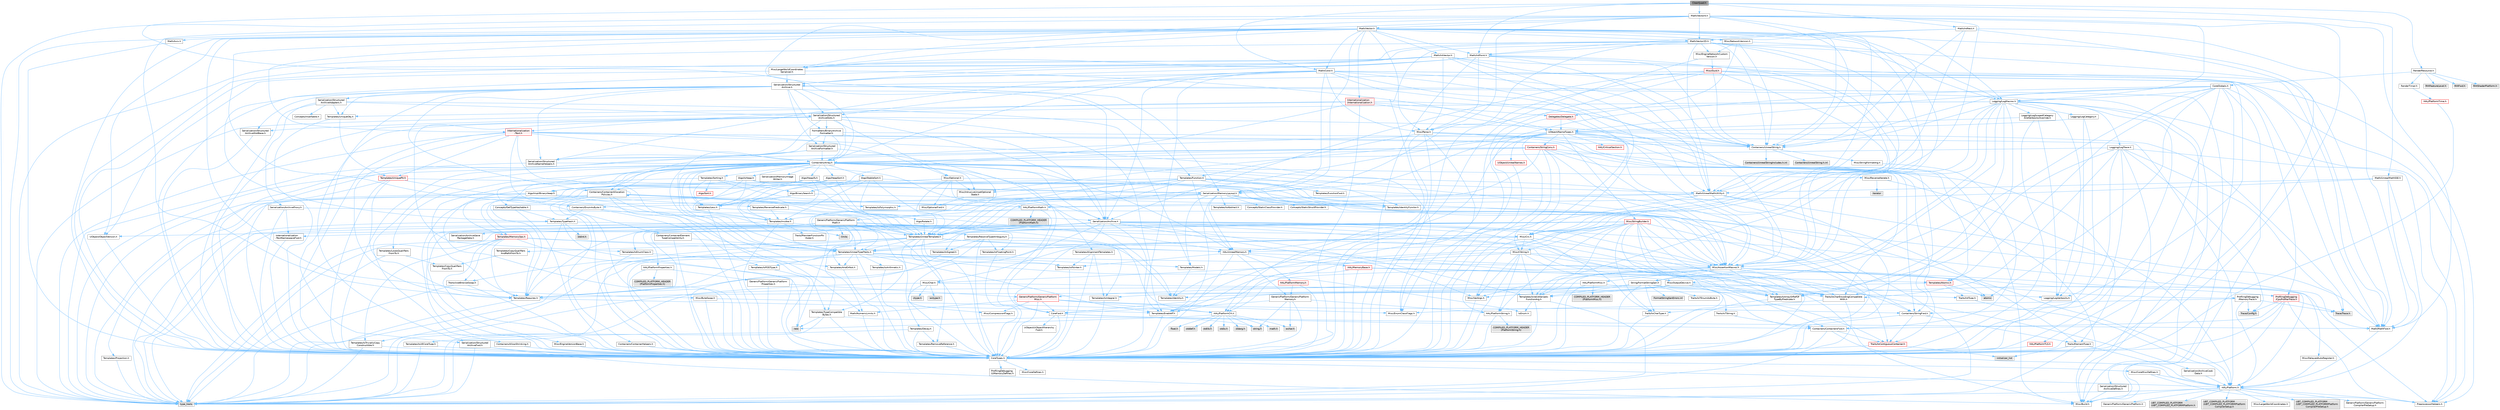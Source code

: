 digraph "ClearQuad.h"
{
 // INTERACTIVE_SVG=YES
 // LATEX_PDF_SIZE
  bgcolor="transparent";
  edge [fontname=Helvetica,fontsize=10,labelfontname=Helvetica,labelfontsize=10];
  node [fontname=Helvetica,fontsize=10,shape=box,height=0.2,width=0.4];
  Node1 [id="Node000001",label="ClearQuad.h",height=0.2,width=0.4,color="gray40", fillcolor="grey60", style="filled", fontcolor="black",tooltip=" "];
  Node1 -> Node2 [id="edge1_Node000001_Node000002",color="steelblue1",style="solid",tooltip=" "];
  Node2 [id="Node000002",label="Math/Color.h",height=0.2,width=0.4,color="grey40", fillcolor="white", style="filled",URL="$dd/dac/Color_8h.html",tooltip=" "];
  Node2 -> Node3 [id="edge2_Node000002_Node000003",color="steelblue1",style="solid",tooltip=" "];
  Node3 [id="Node000003",label="Containers/Array.h",height=0.2,width=0.4,color="grey40", fillcolor="white", style="filled",URL="$df/dd0/Array_8h.html",tooltip=" "];
  Node3 -> Node4 [id="edge3_Node000003_Node000004",color="steelblue1",style="solid",tooltip=" "];
  Node4 [id="Node000004",label="CoreTypes.h",height=0.2,width=0.4,color="grey40", fillcolor="white", style="filled",URL="$dc/dec/CoreTypes_8h.html",tooltip=" "];
  Node4 -> Node5 [id="edge4_Node000004_Node000005",color="steelblue1",style="solid",tooltip=" "];
  Node5 [id="Node000005",label="HAL/Platform.h",height=0.2,width=0.4,color="grey40", fillcolor="white", style="filled",URL="$d9/dd0/Platform_8h.html",tooltip=" "];
  Node5 -> Node6 [id="edge5_Node000005_Node000006",color="steelblue1",style="solid",tooltip=" "];
  Node6 [id="Node000006",label="Misc/Build.h",height=0.2,width=0.4,color="grey40", fillcolor="white", style="filled",URL="$d3/dbb/Build_8h.html",tooltip=" "];
  Node5 -> Node7 [id="edge6_Node000005_Node000007",color="steelblue1",style="solid",tooltip=" "];
  Node7 [id="Node000007",label="Misc/LargeWorldCoordinates.h",height=0.2,width=0.4,color="grey40", fillcolor="white", style="filled",URL="$d2/dcb/LargeWorldCoordinates_8h.html",tooltip=" "];
  Node5 -> Node8 [id="edge7_Node000005_Node000008",color="steelblue1",style="solid",tooltip=" "];
  Node8 [id="Node000008",label="type_traits",height=0.2,width=0.4,color="grey60", fillcolor="#E0E0E0", style="filled",tooltip=" "];
  Node5 -> Node9 [id="edge8_Node000005_Node000009",color="steelblue1",style="solid",tooltip=" "];
  Node9 [id="Node000009",label="PreprocessorHelpers.h",height=0.2,width=0.4,color="grey40", fillcolor="white", style="filled",URL="$db/ddb/PreprocessorHelpers_8h.html",tooltip=" "];
  Node5 -> Node10 [id="edge9_Node000005_Node000010",color="steelblue1",style="solid",tooltip=" "];
  Node10 [id="Node000010",label="UBT_COMPILED_PLATFORM\l/UBT_COMPILED_PLATFORMPlatform\lCompilerPreSetup.h",height=0.2,width=0.4,color="grey60", fillcolor="#E0E0E0", style="filled",tooltip=" "];
  Node5 -> Node11 [id="edge10_Node000005_Node000011",color="steelblue1",style="solid",tooltip=" "];
  Node11 [id="Node000011",label="GenericPlatform/GenericPlatform\lCompilerPreSetup.h",height=0.2,width=0.4,color="grey40", fillcolor="white", style="filled",URL="$d9/dc8/GenericPlatformCompilerPreSetup_8h.html",tooltip=" "];
  Node5 -> Node12 [id="edge11_Node000005_Node000012",color="steelblue1",style="solid",tooltip=" "];
  Node12 [id="Node000012",label="GenericPlatform/GenericPlatform.h",height=0.2,width=0.4,color="grey40", fillcolor="white", style="filled",URL="$d6/d84/GenericPlatform_8h.html",tooltip=" "];
  Node5 -> Node13 [id="edge12_Node000005_Node000013",color="steelblue1",style="solid",tooltip=" "];
  Node13 [id="Node000013",label="UBT_COMPILED_PLATFORM\l/UBT_COMPILED_PLATFORMPlatform.h",height=0.2,width=0.4,color="grey60", fillcolor="#E0E0E0", style="filled",tooltip=" "];
  Node5 -> Node14 [id="edge13_Node000005_Node000014",color="steelblue1",style="solid",tooltip=" "];
  Node14 [id="Node000014",label="UBT_COMPILED_PLATFORM\l/UBT_COMPILED_PLATFORMPlatform\lCompilerSetup.h",height=0.2,width=0.4,color="grey60", fillcolor="#E0E0E0", style="filled",tooltip=" "];
  Node4 -> Node15 [id="edge14_Node000004_Node000015",color="steelblue1",style="solid",tooltip=" "];
  Node15 [id="Node000015",label="ProfilingDebugging\l/UMemoryDefines.h",height=0.2,width=0.4,color="grey40", fillcolor="white", style="filled",URL="$d2/da2/UMemoryDefines_8h.html",tooltip=" "];
  Node4 -> Node16 [id="edge15_Node000004_Node000016",color="steelblue1",style="solid",tooltip=" "];
  Node16 [id="Node000016",label="Misc/CoreMiscDefines.h",height=0.2,width=0.4,color="grey40", fillcolor="white", style="filled",URL="$da/d38/CoreMiscDefines_8h.html",tooltip=" "];
  Node16 -> Node5 [id="edge16_Node000016_Node000005",color="steelblue1",style="solid",tooltip=" "];
  Node16 -> Node9 [id="edge17_Node000016_Node000009",color="steelblue1",style="solid",tooltip=" "];
  Node4 -> Node17 [id="edge18_Node000004_Node000017",color="steelblue1",style="solid",tooltip=" "];
  Node17 [id="Node000017",label="Misc/CoreDefines.h",height=0.2,width=0.4,color="grey40", fillcolor="white", style="filled",URL="$d3/dd2/CoreDefines_8h.html",tooltip=" "];
  Node3 -> Node18 [id="edge19_Node000003_Node000018",color="steelblue1",style="solid",tooltip=" "];
  Node18 [id="Node000018",label="Misc/AssertionMacros.h",height=0.2,width=0.4,color="grey40", fillcolor="white", style="filled",URL="$d0/dfa/AssertionMacros_8h.html",tooltip=" "];
  Node18 -> Node4 [id="edge20_Node000018_Node000004",color="steelblue1",style="solid",tooltip=" "];
  Node18 -> Node5 [id="edge21_Node000018_Node000005",color="steelblue1",style="solid",tooltip=" "];
  Node18 -> Node19 [id="edge22_Node000018_Node000019",color="steelblue1",style="solid",tooltip=" "];
  Node19 [id="Node000019",label="HAL/PlatformMisc.h",height=0.2,width=0.4,color="grey40", fillcolor="white", style="filled",URL="$d0/df5/PlatformMisc_8h.html",tooltip=" "];
  Node19 -> Node4 [id="edge23_Node000019_Node000004",color="steelblue1",style="solid",tooltip=" "];
  Node19 -> Node20 [id="edge24_Node000019_Node000020",color="steelblue1",style="solid",tooltip=" "];
  Node20 [id="Node000020",label="GenericPlatform/GenericPlatform\lMisc.h",height=0.2,width=0.4,color="red", fillcolor="#FFF0F0", style="filled",URL="$db/d9a/GenericPlatformMisc_8h.html",tooltip=" "];
  Node20 -> Node21 [id="edge25_Node000020_Node000021",color="steelblue1",style="solid",tooltip=" "];
  Node21 [id="Node000021",label="Containers/StringFwd.h",height=0.2,width=0.4,color="grey40", fillcolor="white", style="filled",URL="$df/d37/StringFwd_8h.html",tooltip=" "];
  Node21 -> Node4 [id="edge26_Node000021_Node000004",color="steelblue1",style="solid",tooltip=" "];
  Node21 -> Node22 [id="edge27_Node000021_Node000022",color="steelblue1",style="solid",tooltip=" "];
  Node22 [id="Node000022",label="Traits/ElementType.h",height=0.2,width=0.4,color="grey40", fillcolor="white", style="filled",URL="$d5/d4f/ElementType_8h.html",tooltip=" "];
  Node22 -> Node5 [id="edge28_Node000022_Node000005",color="steelblue1",style="solid",tooltip=" "];
  Node22 -> Node23 [id="edge29_Node000022_Node000023",color="steelblue1",style="solid",tooltip=" "];
  Node23 [id="Node000023",label="initializer_list",height=0.2,width=0.4,color="grey60", fillcolor="#E0E0E0", style="filled",tooltip=" "];
  Node22 -> Node8 [id="edge30_Node000022_Node000008",color="steelblue1",style="solid",tooltip=" "];
  Node21 -> Node24 [id="edge31_Node000021_Node000024",color="steelblue1",style="solid",tooltip=" "];
  Node24 [id="Node000024",label="Traits/IsContiguousContainer.h",height=0.2,width=0.4,color="red", fillcolor="#FFF0F0", style="filled",URL="$d5/d3c/IsContiguousContainer_8h.html",tooltip=" "];
  Node24 -> Node4 [id="edge32_Node000024_Node000004",color="steelblue1",style="solid",tooltip=" "];
  Node24 -> Node23 [id="edge33_Node000024_Node000023",color="steelblue1",style="solid",tooltip=" "];
  Node20 -> Node26 [id="edge34_Node000020_Node000026",color="steelblue1",style="solid",tooltip=" "];
  Node26 [id="Node000026",label="CoreFwd.h",height=0.2,width=0.4,color="grey40", fillcolor="white", style="filled",URL="$d1/d1e/CoreFwd_8h.html",tooltip=" "];
  Node26 -> Node4 [id="edge35_Node000026_Node000004",color="steelblue1",style="solid",tooltip=" "];
  Node26 -> Node27 [id="edge36_Node000026_Node000027",color="steelblue1",style="solid",tooltip=" "];
  Node27 [id="Node000027",label="Containers/ContainersFwd.h",height=0.2,width=0.4,color="grey40", fillcolor="white", style="filled",URL="$d4/d0a/ContainersFwd_8h.html",tooltip=" "];
  Node27 -> Node5 [id="edge37_Node000027_Node000005",color="steelblue1",style="solid",tooltip=" "];
  Node27 -> Node4 [id="edge38_Node000027_Node000004",color="steelblue1",style="solid",tooltip=" "];
  Node27 -> Node24 [id="edge39_Node000027_Node000024",color="steelblue1",style="solid",tooltip=" "];
  Node26 -> Node28 [id="edge40_Node000026_Node000028",color="steelblue1",style="solid",tooltip=" "];
  Node28 [id="Node000028",label="Math/MathFwd.h",height=0.2,width=0.4,color="grey40", fillcolor="white", style="filled",URL="$d2/d10/MathFwd_8h.html",tooltip=" "];
  Node28 -> Node5 [id="edge41_Node000028_Node000005",color="steelblue1",style="solid",tooltip=" "];
  Node26 -> Node29 [id="edge42_Node000026_Node000029",color="steelblue1",style="solid",tooltip=" "];
  Node29 [id="Node000029",label="UObject/UObjectHierarchy\lFwd.h",height=0.2,width=0.4,color="grey40", fillcolor="white", style="filled",URL="$d3/d13/UObjectHierarchyFwd_8h.html",tooltip=" "];
  Node20 -> Node4 [id="edge43_Node000020_Node000004",color="steelblue1",style="solid",tooltip=" "];
  Node20 -> Node31 [id="edge44_Node000020_Node000031",color="steelblue1",style="solid",tooltip=" "];
  Node31 [id="Node000031",label="HAL/PlatformCrt.h",height=0.2,width=0.4,color="grey40", fillcolor="white", style="filled",URL="$d8/d75/PlatformCrt_8h.html",tooltip=" "];
  Node31 -> Node32 [id="edge45_Node000031_Node000032",color="steelblue1",style="solid",tooltip=" "];
  Node32 [id="Node000032",label="new",height=0.2,width=0.4,color="grey60", fillcolor="#E0E0E0", style="filled",tooltip=" "];
  Node31 -> Node33 [id="edge46_Node000031_Node000033",color="steelblue1",style="solid",tooltip=" "];
  Node33 [id="Node000033",label="wchar.h",height=0.2,width=0.4,color="grey60", fillcolor="#E0E0E0", style="filled",tooltip=" "];
  Node31 -> Node34 [id="edge47_Node000031_Node000034",color="steelblue1",style="solid",tooltip=" "];
  Node34 [id="Node000034",label="stddef.h",height=0.2,width=0.4,color="grey60", fillcolor="#E0E0E0", style="filled",tooltip=" "];
  Node31 -> Node35 [id="edge48_Node000031_Node000035",color="steelblue1",style="solid",tooltip=" "];
  Node35 [id="Node000035",label="stdlib.h",height=0.2,width=0.4,color="grey60", fillcolor="#E0E0E0", style="filled",tooltip=" "];
  Node31 -> Node36 [id="edge49_Node000031_Node000036",color="steelblue1",style="solid",tooltip=" "];
  Node36 [id="Node000036",label="stdio.h",height=0.2,width=0.4,color="grey60", fillcolor="#E0E0E0", style="filled",tooltip=" "];
  Node31 -> Node37 [id="edge50_Node000031_Node000037",color="steelblue1",style="solid",tooltip=" "];
  Node37 [id="Node000037",label="stdarg.h",height=0.2,width=0.4,color="grey60", fillcolor="#E0E0E0", style="filled",tooltip=" "];
  Node31 -> Node38 [id="edge51_Node000031_Node000038",color="steelblue1",style="solid",tooltip=" "];
  Node38 [id="Node000038",label="math.h",height=0.2,width=0.4,color="grey60", fillcolor="#E0E0E0", style="filled",tooltip=" "];
  Node31 -> Node39 [id="edge52_Node000031_Node000039",color="steelblue1",style="solid",tooltip=" "];
  Node39 [id="Node000039",label="float.h",height=0.2,width=0.4,color="grey60", fillcolor="#E0E0E0", style="filled",tooltip=" "];
  Node31 -> Node40 [id="edge53_Node000031_Node000040",color="steelblue1",style="solid",tooltip=" "];
  Node40 [id="Node000040",label="string.h",height=0.2,width=0.4,color="grey60", fillcolor="#E0E0E0", style="filled",tooltip=" "];
  Node20 -> Node41 [id="edge54_Node000020_Node000041",color="steelblue1",style="solid",tooltip=" "];
  Node41 [id="Node000041",label="Math/NumericLimits.h",height=0.2,width=0.4,color="grey40", fillcolor="white", style="filled",URL="$df/d1b/NumericLimits_8h.html",tooltip=" "];
  Node41 -> Node4 [id="edge55_Node000041_Node000004",color="steelblue1",style="solid",tooltip=" "];
  Node20 -> Node42 [id="edge56_Node000020_Node000042",color="steelblue1",style="solid",tooltip=" "];
  Node42 [id="Node000042",label="Misc/CompressionFlags.h",height=0.2,width=0.4,color="grey40", fillcolor="white", style="filled",URL="$d9/d76/CompressionFlags_8h.html",tooltip=" "];
  Node20 -> Node43 [id="edge57_Node000020_Node000043",color="steelblue1",style="solid",tooltip=" "];
  Node43 [id="Node000043",label="Misc/EnumClassFlags.h",height=0.2,width=0.4,color="grey40", fillcolor="white", style="filled",URL="$d8/de7/EnumClassFlags_8h.html",tooltip=" "];
  Node19 -> Node46 [id="edge58_Node000019_Node000046",color="steelblue1",style="solid",tooltip=" "];
  Node46 [id="Node000046",label="COMPILED_PLATFORM_HEADER\l(PlatformMisc.h)",height=0.2,width=0.4,color="grey60", fillcolor="#E0E0E0", style="filled",tooltip=" "];
  Node19 -> Node47 [id="edge59_Node000019_Node000047",color="steelblue1",style="solid",tooltip=" "];
  Node47 [id="Node000047",label="ProfilingDebugging\l/CpuProfilerTrace.h",height=0.2,width=0.4,color="red", fillcolor="#FFF0F0", style="filled",URL="$da/dcb/CpuProfilerTrace_8h.html",tooltip=" "];
  Node47 -> Node4 [id="edge60_Node000047_Node000004",color="steelblue1",style="solid",tooltip=" "];
  Node47 -> Node27 [id="edge61_Node000047_Node000027",color="steelblue1",style="solid",tooltip=" "];
  Node47 -> Node9 [id="edge62_Node000047_Node000009",color="steelblue1",style="solid",tooltip=" "];
  Node47 -> Node6 [id="edge63_Node000047_Node000006",color="steelblue1",style="solid",tooltip=" "];
  Node47 -> Node51 [id="edge64_Node000047_Node000051",color="steelblue1",style="solid",tooltip=" "];
  Node51 [id="Node000051",label="Trace/Config.h",height=0.2,width=0.4,color="grey60", fillcolor="#E0E0E0", style="filled",tooltip=" "];
  Node47 -> Node54 [id="edge65_Node000047_Node000054",color="steelblue1",style="solid",tooltip=" "];
  Node54 [id="Node000054",label="Trace/Trace.h",height=0.2,width=0.4,color="grey60", fillcolor="#E0E0E0", style="filled",tooltip=" "];
  Node18 -> Node9 [id="edge66_Node000018_Node000009",color="steelblue1",style="solid",tooltip=" "];
  Node18 -> Node55 [id="edge67_Node000018_Node000055",color="steelblue1",style="solid",tooltip=" "];
  Node55 [id="Node000055",label="Templates/EnableIf.h",height=0.2,width=0.4,color="grey40", fillcolor="white", style="filled",URL="$d7/d60/EnableIf_8h.html",tooltip=" "];
  Node55 -> Node4 [id="edge68_Node000055_Node000004",color="steelblue1",style="solid",tooltip=" "];
  Node18 -> Node56 [id="edge69_Node000018_Node000056",color="steelblue1",style="solid",tooltip=" "];
  Node56 [id="Node000056",label="Templates/IsArrayOrRefOf\lTypeByPredicate.h",height=0.2,width=0.4,color="grey40", fillcolor="white", style="filled",URL="$d6/da1/IsArrayOrRefOfTypeByPredicate_8h.html",tooltip=" "];
  Node56 -> Node4 [id="edge70_Node000056_Node000004",color="steelblue1",style="solid",tooltip=" "];
  Node18 -> Node57 [id="edge71_Node000018_Node000057",color="steelblue1",style="solid",tooltip=" "];
  Node57 [id="Node000057",label="Templates/IsValidVariadic\lFunctionArg.h",height=0.2,width=0.4,color="grey40", fillcolor="white", style="filled",URL="$d0/dc8/IsValidVariadicFunctionArg_8h.html",tooltip=" "];
  Node57 -> Node4 [id="edge72_Node000057_Node000004",color="steelblue1",style="solid",tooltip=" "];
  Node57 -> Node58 [id="edge73_Node000057_Node000058",color="steelblue1",style="solid",tooltip=" "];
  Node58 [id="Node000058",label="IsEnum.h",height=0.2,width=0.4,color="grey40", fillcolor="white", style="filled",URL="$d4/de5/IsEnum_8h.html",tooltip=" "];
  Node57 -> Node8 [id="edge74_Node000057_Node000008",color="steelblue1",style="solid",tooltip=" "];
  Node18 -> Node59 [id="edge75_Node000018_Node000059",color="steelblue1",style="solid",tooltip=" "];
  Node59 [id="Node000059",label="Traits/IsCharEncodingCompatible\lWith.h",height=0.2,width=0.4,color="grey40", fillcolor="white", style="filled",URL="$df/dd1/IsCharEncodingCompatibleWith_8h.html",tooltip=" "];
  Node59 -> Node8 [id="edge76_Node000059_Node000008",color="steelblue1",style="solid",tooltip=" "];
  Node59 -> Node60 [id="edge77_Node000059_Node000060",color="steelblue1",style="solid",tooltip=" "];
  Node60 [id="Node000060",label="Traits/IsCharType.h",height=0.2,width=0.4,color="grey40", fillcolor="white", style="filled",URL="$db/d51/IsCharType_8h.html",tooltip=" "];
  Node60 -> Node4 [id="edge78_Node000060_Node000004",color="steelblue1",style="solid",tooltip=" "];
  Node18 -> Node61 [id="edge79_Node000018_Node000061",color="steelblue1",style="solid",tooltip=" "];
  Node61 [id="Node000061",label="Misc/VarArgs.h",height=0.2,width=0.4,color="grey40", fillcolor="white", style="filled",URL="$d5/d6f/VarArgs_8h.html",tooltip=" "];
  Node61 -> Node4 [id="edge80_Node000061_Node000004",color="steelblue1",style="solid",tooltip=" "];
  Node18 -> Node62 [id="edge81_Node000018_Node000062",color="steelblue1",style="solid",tooltip=" "];
  Node62 [id="Node000062",label="String/FormatStringSan.h",height=0.2,width=0.4,color="grey40", fillcolor="white", style="filled",URL="$d3/d8b/FormatStringSan_8h.html",tooltip=" "];
  Node62 -> Node8 [id="edge82_Node000062_Node000008",color="steelblue1",style="solid",tooltip=" "];
  Node62 -> Node4 [id="edge83_Node000062_Node000004",color="steelblue1",style="solid",tooltip=" "];
  Node62 -> Node63 [id="edge84_Node000062_Node000063",color="steelblue1",style="solid",tooltip=" "];
  Node63 [id="Node000063",label="Templates/Requires.h",height=0.2,width=0.4,color="grey40", fillcolor="white", style="filled",URL="$dc/d96/Requires_8h.html",tooltip=" "];
  Node63 -> Node55 [id="edge85_Node000063_Node000055",color="steelblue1",style="solid",tooltip=" "];
  Node63 -> Node8 [id="edge86_Node000063_Node000008",color="steelblue1",style="solid",tooltip=" "];
  Node62 -> Node64 [id="edge87_Node000062_Node000064",color="steelblue1",style="solid",tooltip=" "];
  Node64 [id="Node000064",label="Templates/Identity.h",height=0.2,width=0.4,color="grey40", fillcolor="white", style="filled",URL="$d0/dd5/Identity_8h.html",tooltip=" "];
  Node62 -> Node57 [id="edge88_Node000062_Node000057",color="steelblue1",style="solid",tooltip=" "];
  Node62 -> Node60 [id="edge89_Node000062_Node000060",color="steelblue1",style="solid",tooltip=" "];
  Node62 -> Node65 [id="edge90_Node000062_Node000065",color="steelblue1",style="solid",tooltip=" "];
  Node65 [id="Node000065",label="Traits/IsTEnumAsByte.h",height=0.2,width=0.4,color="grey40", fillcolor="white", style="filled",URL="$d1/de6/IsTEnumAsByte_8h.html",tooltip=" "];
  Node62 -> Node66 [id="edge91_Node000062_Node000066",color="steelblue1",style="solid",tooltip=" "];
  Node66 [id="Node000066",label="Traits/IsTString.h",height=0.2,width=0.4,color="grey40", fillcolor="white", style="filled",URL="$d0/df8/IsTString_8h.html",tooltip=" "];
  Node66 -> Node27 [id="edge92_Node000066_Node000027",color="steelblue1",style="solid",tooltip=" "];
  Node62 -> Node27 [id="edge93_Node000062_Node000027",color="steelblue1",style="solid",tooltip=" "];
  Node62 -> Node67 [id="edge94_Node000062_Node000067",color="steelblue1",style="solid",tooltip=" "];
  Node67 [id="Node000067",label="FormatStringSanErrors.inl",height=0.2,width=0.4,color="grey60", fillcolor="#E0E0E0", style="filled",tooltip=" "];
  Node18 -> Node68 [id="edge95_Node000018_Node000068",color="steelblue1",style="solid",tooltip=" "];
  Node68 [id="Node000068",label="atomic",height=0.2,width=0.4,color="grey60", fillcolor="#E0E0E0", style="filled",tooltip=" "];
  Node3 -> Node69 [id="edge96_Node000003_Node000069",color="steelblue1",style="solid",tooltip=" "];
  Node69 [id="Node000069",label="Misc/IntrusiveUnsetOptional\lState.h",height=0.2,width=0.4,color="grey40", fillcolor="white", style="filled",URL="$d2/d0a/IntrusiveUnsetOptionalState_8h.html",tooltip=" "];
  Node69 -> Node70 [id="edge97_Node000069_Node000070",color="steelblue1",style="solid",tooltip=" "];
  Node70 [id="Node000070",label="Misc/OptionalFwd.h",height=0.2,width=0.4,color="grey40", fillcolor="white", style="filled",URL="$dc/d50/OptionalFwd_8h.html",tooltip=" "];
  Node3 -> Node71 [id="edge98_Node000003_Node000071",color="steelblue1",style="solid",tooltip=" "];
  Node71 [id="Node000071",label="Misc/ReverseIterate.h",height=0.2,width=0.4,color="grey40", fillcolor="white", style="filled",URL="$db/de3/ReverseIterate_8h.html",tooltip=" "];
  Node71 -> Node5 [id="edge99_Node000071_Node000005",color="steelblue1",style="solid",tooltip=" "];
  Node71 -> Node72 [id="edge100_Node000071_Node000072",color="steelblue1",style="solid",tooltip=" "];
  Node72 [id="Node000072",label="iterator",height=0.2,width=0.4,color="grey60", fillcolor="#E0E0E0", style="filled",tooltip=" "];
  Node3 -> Node73 [id="edge101_Node000003_Node000073",color="steelblue1",style="solid",tooltip=" "];
  Node73 [id="Node000073",label="HAL/UnrealMemory.h",height=0.2,width=0.4,color="grey40", fillcolor="white", style="filled",URL="$d9/d96/UnrealMemory_8h.html",tooltip=" "];
  Node73 -> Node4 [id="edge102_Node000073_Node000004",color="steelblue1",style="solid",tooltip=" "];
  Node73 -> Node74 [id="edge103_Node000073_Node000074",color="steelblue1",style="solid",tooltip=" "];
  Node74 [id="Node000074",label="GenericPlatform/GenericPlatform\lMemory.h",height=0.2,width=0.4,color="grey40", fillcolor="white", style="filled",URL="$dd/d22/GenericPlatformMemory_8h.html",tooltip=" "];
  Node74 -> Node26 [id="edge104_Node000074_Node000026",color="steelblue1",style="solid",tooltip=" "];
  Node74 -> Node4 [id="edge105_Node000074_Node000004",color="steelblue1",style="solid",tooltip=" "];
  Node74 -> Node75 [id="edge106_Node000074_Node000075",color="steelblue1",style="solid",tooltip=" "];
  Node75 [id="Node000075",label="HAL/PlatformString.h",height=0.2,width=0.4,color="grey40", fillcolor="white", style="filled",URL="$db/db5/PlatformString_8h.html",tooltip=" "];
  Node75 -> Node4 [id="edge107_Node000075_Node000004",color="steelblue1",style="solid",tooltip=" "];
  Node75 -> Node76 [id="edge108_Node000075_Node000076",color="steelblue1",style="solid",tooltip=" "];
  Node76 [id="Node000076",label="COMPILED_PLATFORM_HEADER\l(PlatformString.h)",height=0.2,width=0.4,color="grey60", fillcolor="#E0E0E0", style="filled",tooltip=" "];
  Node74 -> Node40 [id="edge109_Node000074_Node000040",color="steelblue1",style="solid",tooltip=" "];
  Node74 -> Node33 [id="edge110_Node000074_Node000033",color="steelblue1",style="solid",tooltip=" "];
  Node73 -> Node77 [id="edge111_Node000073_Node000077",color="steelblue1",style="solid",tooltip=" "];
  Node77 [id="Node000077",label="HAL/MemoryBase.h",height=0.2,width=0.4,color="red", fillcolor="#FFF0F0", style="filled",URL="$d6/d9f/MemoryBase_8h.html",tooltip=" "];
  Node77 -> Node4 [id="edge112_Node000077_Node000004",color="steelblue1",style="solid",tooltip=" "];
  Node77 -> Node31 [id="edge113_Node000077_Node000031",color="steelblue1",style="solid",tooltip=" "];
  Node77 -> Node79 [id="edge114_Node000077_Node000079",color="steelblue1",style="solid",tooltip=" "];
  Node79 [id="Node000079",label="Misc/OutputDevice.h",height=0.2,width=0.4,color="grey40", fillcolor="white", style="filled",URL="$d7/d32/OutputDevice_8h.html",tooltip=" "];
  Node79 -> Node26 [id="edge115_Node000079_Node000026",color="steelblue1",style="solid",tooltip=" "];
  Node79 -> Node4 [id="edge116_Node000079_Node000004",color="steelblue1",style="solid",tooltip=" "];
  Node79 -> Node80 [id="edge117_Node000079_Node000080",color="steelblue1",style="solid",tooltip=" "];
  Node80 [id="Node000080",label="Logging/LogVerbosity.h",height=0.2,width=0.4,color="grey40", fillcolor="white", style="filled",URL="$d2/d8f/LogVerbosity_8h.html",tooltip=" "];
  Node80 -> Node4 [id="edge118_Node000080_Node000004",color="steelblue1",style="solid",tooltip=" "];
  Node79 -> Node61 [id="edge119_Node000079_Node000061",color="steelblue1",style="solid",tooltip=" "];
  Node79 -> Node56 [id="edge120_Node000079_Node000056",color="steelblue1",style="solid",tooltip=" "];
  Node79 -> Node57 [id="edge121_Node000079_Node000057",color="steelblue1",style="solid",tooltip=" "];
  Node79 -> Node59 [id="edge122_Node000079_Node000059",color="steelblue1",style="solid",tooltip=" "];
  Node77 -> Node81 [id="edge123_Node000077_Node000081",color="steelblue1",style="solid",tooltip=" "];
  Node81 [id="Node000081",label="Templates/Atomic.h",height=0.2,width=0.4,color="red", fillcolor="#FFF0F0", style="filled",URL="$d3/d91/Atomic_8h.html",tooltip=" "];
  Node81 -> Node84 [id="edge124_Node000081_Node000084",color="steelblue1",style="solid",tooltip=" "];
  Node84 [id="Node000084",label="Templates/IsIntegral.h",height=0.2,width=0.4,color="grey40", fillcolor="white", style="filled",URL="$da/d64/IsIntegral_8h.html",tooltip=" "];
  Node84 -> Node4 [id="edge125_Node000084_Node000004",color="steelblue1",style="solid",tooltip=" "];
  Node81 -> Node89 [id="edge126_Node000081_Node000089",color="steelblue1",style="solid",tooltip=" "];
  Node89 [id="Node000089",label="Traits/IntType.h",height=0.2,width=0.4,color="grey40", fillcolor="white", style="filled",URL="$d7/deb/IntType_8h.html",tooltip=" "];
  Node89 -> Node5 [id="edge127_Node000089_Node000005",color="steelblue1",style="solid",tooltip=" "];
  Node81 -> Node68 [id="edge128_Node000081_Node000068",color="steelblue1",style="solid",tooltip=" "];
  Node73 -> Node90 [id="edge129_Node000073_Node000090",color="steelblue1",style="solid",tooltip=" "];
  Node90 [id="Node000090",label="HAL/PlatformMemory.h",height=0.2,width=0.4,color="red", fillcolor="#FFF0F0", style="filled",URL="$de/d68/PlatformMemory_8h.html",tooltip=" "];
  Node90 -> Node4 [id="edge130_Node000090_Node000004",color="steelblue1",style="solid",tooltip=" "];
  Node90 -> Node74 [id="edge131_Node000090_Node000074",color="steelblue1",style="solid",tooltip=" "];
  Node73 -> Node92 [id="edge132_Node000073_Node000092",color="steelblue1",style="solid",tooltip=" "];
  Node92 [id="Node000092",label="ProfilingDebugging\l/MemoryTrace.h",height=0.2,width=0.4,color="grey40", fillcolor="white", style="filled",URL="$da/dd7/MemoryTrace_8h.html",tooltip=" "];
  Node92 -> Node5 [id="edge133_Node000092_Node000005",color="steelblue1",style="solid",tooltip=" "];
  Node92 -> Node43 [id="edge134_Node000092_Node000043",color="steelblue1",style="solid",tooltip=" "];
  Node92 -> Node51 [id="edge135_Node000092_Node000051",color="steelblue1",style="solid",tooltip=" "];
  Node92 -> Node54 [id="edge136_Node000092_Node000054",color="steelblue1",style="solid",tooltip=" "];
  Node73 -> Node93 [id="edge137_Node000073_Node000093",color="steelblue1",style="solid",tooltip=" "];
  Node93 [id="Node000093",label="Templates/IsPointer.h",height=0.2,width=0.4,color="grey40", fillcolor="white", style="filled",URL="$d7/d05/IsPointer_8h.html",tooltip=" "];
  Node93 -> Node4 [id="edge138_Node000093_Node000004",color="steelblue1",style="solid",tooltip=" "];
  Node3 -> Node94 [id="edge139_Node000003_Node000094",color="steelblue1",style="solid",tooltip=" "];
  Node94 [id="Node000094",label="Templates/UnrealTypeTraits.h",height=0.2,width=0.4,color="grey40", fillcolor="white", style="filled",URL="$d2/d2d/UnrealTypeTraits_8h.html",tooltip=" "];
  Node94 -> Node4 [id="edge140_Node000094_Node000004",color="steelblue1",style="solid",tooltip=" "];
  Node94 -> Node93 [id="edge141_Node000094_Node000093",color="steelblue1",style="solid",tooltip=" "];
  Node94 -> Node18 [id="edge142_Node000094_Node000018",color="steelblue1",style="solid",tooltip=" "];
  Node94 -> Node86 [id="edge143_Node000094_Node000086",color="steelblue1",style="solid",tooltip=" "];
  Node86 [id="Node000086",label="Templates/AndOrNot.h",height=0.2,width=0.4,color="grey40", fillcolor="white", style="filled",URL="$db/d0a/AndOrNot_8h.html",tooltip=" "];
  Node86 -> Node4 [id="edge144_Node000086_Node000004",color="steelblue1",style="solid",tooltip=" "];
  Node94 -> Node55 [id="edge145_Node000094_Node000055",color="steelblue1",style="solid",tooltip=" "];
  Node94 -> Node95 [id="edge146_Node000094_Node000095",color="steelblue1",style="solid",tooltip=" "];
  Node95 [id="Node000095",label="Templates/IsArithmetic.h",height=0.2,width=0.4,color="grey40", fillcolor="white", style="filled",URL="$d2/d5d/IsArithmetic_8h.html",tooltip=" "];
  Node95 -> Node4 [id="edge147_Node000095_Node000004",color="steelblue1",style="solid",tooltip=" "];
  Node94 -> Node58 [id="edge148_Node000094_Node000058",color="steelblue1",style="solid",tooltip=" "];
  Node94 -> Node96 [id="edge149_Node000094_Node000096",color="steelblue1",style="solid",tooltip=" "];
  Node96 [id="Node000096",label="Templates/Models.h",height=0.2,width=0.4,color="grey40", fillcolor="white", style="filled",URL="$d3/d0c/Models_8h.html",tooltip=" "];
  Node96 -> Node64 [id="edge150_Node000096_Node000064",color="steelblue1",style="solid",tooltip=" "];
  Node94 -> Node97 [id="edge151_Node000094_Node000097",color="steelblue1",style="solid",tooltip=" "];
  Node97 [id="Node000097",label="Templates/IsPODType.h",height=0.2,width=0.4,color="grey40", fillcolor="white", style="filled",URL="$d7/db1/IsPODType_8h.html",tooltip=" "];
  Node97 -> Node4 [id="edge152_Node000097_Node000004",color="steelblue1",style="solid",tooltip=" "];
  Node94 -> Node98 [id="edge153_Node000094_Node000098",color="steelblue1",style="solid",tooltip=" "];
  Node98 [id="Node000098",label="Templates/IsUECoreType.h",height=0.2,width=0.4,color="grey40", fillcolor="white", style="filled",URL="$d1/db8/IsUECoreType_8h.html",tooltip=" "];
  Node98 -> Node4 [id="edge154_Node000098_Node000004",color="steelblue1",style="solid",tooltip=" "];
  Node98 -> Node8 [id="edge155_Node000098_Node000008",color="steelblue1",style="solid",tooltip=" "];
  Node94 -> Node87 [id="edge156_Node000094_Node000087",color="steelblue1",style="solid",tooltip=" "];
  Node87 [id="Node000087",label="Templates/IsTriviallyCopy\lConstructible.h",height=0.2,width=0.4,color="grey40", fillcolor="white", style="filled",URL="$d3/d78/IsTriviallyCopyConstructible_8h.html",tooltip=" "];
  Node87 -> Node4 [id="edge157_Node000087_Node000004",color="steelblue1",style="solid",tooltip=" "];
  Node87 -> Node8 [id="edge158_Node000087_Node000008",color="steelblue1",style="solid",tooltip=" "];
  Node3 -> Node99 [id="edge159_Node000003_Node000099",color="steelblue1",style="solid",tooltip=" "];
  Node99 [id="Node000099",label="Templates/UnrealTemplate.h",height=0.2,width=0.4,color="grey40", fillcolor="white", style="filled",URL="$d4/d24/UnrealTemplate_8h.html",tooltip=" "];
  Node99 -> Node4 [id="edge160_Node000099_Node000004",color="steelblue1",style="solid",tooltip=" "];
  Node99 -> Node93 [id="edge161_Node000099_Node000093",color="steelblue1",style="solid",tooltip=" "];
  Node99 -> Node73 [id="edge162_Node000099_Node000073",color="steelblue1",style="solid",tooltip=" "];
  Node99 -> Node100 [id="edge163_Node000099_Node000100",color="steelblue1",style="solid",tooltip=" "];
  Node100 [id="Node000100",label="Templates/CopyQualifiers\lAndRefsFromTo.h",height=0.2,width=0.4,color="grey40", fillcolor="white", style="filled",URL="$d3/db3/CopyQualifiersAndRefsFromTo_8h.html",tooltip=" "];
  Node100 -> Node101 [id="edge164_Node000100_Node000101",color="steelblue1",style="solid",tooltip=" "];
  Node101 [id="Node000101",label="Templates/CopyQualifiers\lFromTo.h",height=0.2,width=0.4,color="grey40", fillcolor="white", style="filled",URL="$d5/db4/CopyQualifiersFromTo_8h.html",tooltip=" "];
  Node99 -> Node94 [id="edge165_Node000099_Node000094",color="steelblue1",style="solid",tooltip=" "];
  Node99 -> Node102 [id="edge166_Node000099_Node000102",color="steelblue1",style="solid",tooltip=" "];
  Node102 [id="Node000102",label="Templates/RemoveReference.h",height=0.2,width=0.4,color="grey40", fillcolor="white", style="filled",URL="$da/dbe/RemoveReference_8h.html",tooltip=" "];
  Node102 -> Node4 [id="edge167_Node000102_Node000004",color="steelblue1",style="solid",tooltip=" "];
  Node99 -> Node63 [id="edge168_Node000099_Node000063",color="steelblue1",style="solid",tooltip=" "];
  Node99 -> Node103 [id="edge169_Node000099_Node000103",color="steelblue1",style="solid",tooltip=" "];
  Node103 [id="Node000103",label="Templates/TypeCompatible\lBytes.h",height=0.2,width=0.4,color="grey40", fillcolor="white", style="filled",URL="$df/d0a/TypeCompatibleBytes_8h.html",tooltip=" "];
  Node103 -> Node4 [id="edge170_Node000103_Node000004",color="steelblue1",style="solid",tooltip=" "];
  Node103 -> Node40 [id="edge171_Node000103_Node000040",color="steelblue1",style="solid",tooltip=" "];
  Node103 -> Node32 [id="edge172_Node000103_Node000032",color="steelblue1",style="solid",tooltip=" "];
  Node103 -> Node8 [id="edge173_Node000103_Node000008",color="steelblue1",style="solid",tooltip=" "];
  Node99 -> Node64 [id="edge174_Node000099_Node000064",color="steelblue1",style="solid",tooltip=" "];
  Node99 -> Node24 [id="edge175_Node000099_Node000024",color="steelblue1",style="solid",tooltip=" "];
  Node99 -> Node104 [id="edge176_Node000099_Node000104",color="steelblue1",style="solid",tooltip=" "];
  Node104 [id="Node000104",label="Traits/UseBitwiseSwap.h",height=0.2,width=0.4,color="grey40", fillcolor="white", style="filled",URL="$db/df3/UseBitwiseSwap_8h.html",tooltip=" "];
  Node104 -> Node4 [id="edge177_Node000104_Node000004",color="steelblue1",style="solid",tooltip=" "];
  Node104 -> Node8 [id="edge178_Node000104_Node000008",color="steelblue1",style="solid",tooltip=" "];
  Node99 -> Node8 [id="edge179_Node000099_Node000008",color="steelblue1",style="solid",tooltip=" "];
  Node3 -> Node105 [id="edge180_Node000003_Node000105",color="steelblue1",style="solid",tooltip=" "];
  Node105 [id="Node000105",label="Containers/AllowShrinking.h",height=0.2,width=0.4,color="grey40", fillcolor="white", style="filled",URL="$d7/d1a/AllowShrinking_8h.html",tooltip=" "];
  Node105 -> Node4 [id="edge181_Node000105_Node000004",color="steelblue1",style="solid",tooltip=" "];
  Node3 -> Node106 [id="edge182_Node000003_Node000106",color="steelblue1",style="solid",tooltip=" "];
  Node106 [id="Node000106",label="Containers/ContainerAllocation\lPolicies.h",height=0.2,width=0.4,color="grey40", fillcolor="white", style="filled",URL="$d7/dff/ContainerAllocationPolicies_8h.html",tooltip=" "];
  Node106 -> Node4 [id="edge183_Node000106_Node000004",color="steelblue1",style="solid",tooltip=" "];
  Node106 -> Node107 [id="edge184_Node000106_Node000107",color="steelblue1",style="solid",tooltip=" "];
  Node107 [id="Node000107",label="Containers/ContainerHelpers.h",height=0.2,width=0.4,color="grey40", fillcolor="white", style="filled",URL="$d7/d33/ContainerHelpers_8h.html",tooltip=" "];
  Node107 -> Node4 [id="edge185_Node000107_Node000004",color="steelblue1",style="solid",tooltip=" "];
  Node106 -> Node106 [id="edge186_Node000106_Node000106",color="steelblue1",style="solid",tooltip=" "];
  Node106 -> Node108 [id="edge187_Node000106_Node000108",color="steelblue1",style="solid",tooltip=" "];
  Node108 [id="Node000108",label="HAL/PlatformMath.h",height=0.2,width=0.4,color="grey40", fillcolor="white", style="filled",URL="$dc/d53/PlatformMath_8h.html",tooltip=" "];
  Node108 -> Node4 [id="edge188_Node000108_Node000004",color="steelblue1",style="solid",tooltip=" "];
  Node108 -> Node109 [id="edge189_Node000108_Node000109",color="steelblue1",style="solid",tooltip=" "];
  Node109 [id="Node000109",label="GenericPlatform/GenericPlatform\lMath.h",height=0.2,width=0.4,color="grey40", fillcolor="white", style="filled",URL="$d5/d79/GenericPlatformMath_8h.html",tooltip=" "];
  Node109 -> Node4 [id="edge190_Node000109_Node000004",color="steelblue1",style="solid",tooltip=" "];
  Node109 -> Node27 [id="edge191_Node000109_Node000027",color="steelblue1",style="solid",tooltip=" "];
  Node109 -> Node31 [id="edge192_Node000109_Node000031",color="steelblue1",style="solid",tooltip=" "];
  Node109 -> Node86 [id="edge193_Node000109_Node000086",color="steelblue1",style="solid",tooltip=" "];
  Node109 -> Node110 [id="edge194_Node000109_Node000110",color="steelblue1",style="solid",tooltip=" "];
  Node110 [id="Node000110",label="Templates/Decay.h",height=0.2,width=0.4,color="grey40", fillcolor="white", style="filled",URL="$dd/d0f/Decay_8h.html",tooltip=" "];
  Node110 -> Node4 [id="edge195_Node000110_Node000004",color="steelblue1",style="solid",tooltip=" "];
  Node110 -> Node102 [id="edge196_Node000110_Node000102",color="steelblue1",style="solid",tooltip=" "];
  Node110 -> Node8 [id="edge197_Node000110_Node000008",color="steelblue1",style="solid",tooltip=" "];
  Node109 -> Node111 [id="edge198_Node000109_Node000111",color="steelblue1",style="solid",tooltip=" "];
  Node111 [id="Node000111",label="Templates/IsFloatingPoint.h",height=0.2,width=0.4,color="grey40", fillcolor="white", style="filled",URL="$d3/d11/IsFloatingPoint_8h.html",tooltip=" "];
  Node111 -> Node4 [id="edge199_Node000111_Node000004",color="steelblue1",style="solid",tooltip=" "];
  Node109 -> Node94 [id="edge200_Node000109_Node000094",color="steelblue1",style="solid",tooltip=" "];
  Node109 -> Node63 [id="edge201_Node000109_Node000063",color="steelblue1",style="solid",tooltip=" "];
  Node109 -> Node112 [id="edge202_Node000109_Node000112",color="steelblue1",style="solid",tooltip=" "];
  Node112 [id="Node000112",label="Templates/ResolveTypeAmbiguity.h",height=0.2,width=0.4,color="grey40", fillcolor="white", style="filled",URL="$df/d1f/ResolveTypeAmbiguity_8h.html",tooltip=" "];
  Node112 -> Node4 [id="edge203_Node000112_Node000004",color="steelblue1",style="solid",tooltip=" "];
  Node112 -> Node111 [id="edge204_Node000112_Node000111",color="steelblue1",style="solid",tooltip=" "];
  Node112 -> Node94 [id="edge205_Node000112_Node000094",color="steelblue1",style="solid",tooltip=" "];
  Node112 -> Node113 [id="edge206_Node000112_Node000113",color="steelblue1",style="solid",tooltip=" "];
  Node113 [id="Node000113",label="Templates/IsSigned.h",height=0.2,width=0.4,color="grey40", fillcolor="white", style="filled",URL="$d8/dd8/IsSigned_8h.html",tooltip=" "];
  Node113 -> Node4 [id="edge207_Node000113_Node000004",color="steelblue1",style="solid",tooltip=" "];
  Node112 -> Node84 [id="edge208_Node000112_Node000084",color="steelblue1",style="solid",tooltip=" "];
  Node112 -> Node63 [id="edge209_Node000112_Node000063",color="steelblue1",style="solid",tooltip=" "];
  Node109 -> Node103 [id="edge210_Node000109_Node000103",color="steelblue1",style="solid",tooltip=" "];
  Node109 -> Node114 [id="edge211_Node000109_Node000114",color="steelblue1",style="solid",tooltip=" "];
  Node114 [id="Node000114",label="limits",height=0.2,width=0.4,color="grey60", fillcolor="#E0E0E0", style="filled",tooltip=" "];
  Node109 -> Node8 [id="edge212_Node000109_Node000008",color="steelblue1",style="solid",tooltip=" "];
  Node108 -> Node115 [id="edge213_Node000108_Node000115",color="steelblue1",style="solid",tooltip=" "];
  Node115 [id="Node000115",label="COMPILED_PLATFORM_HEADER\l(PlatformMath.h)",height=0.2,width=0.4,color="grey60", fillcolor="#E0E0E0", style="filled",tooltip=" "];
  Node106 -> Node73 [id="edge214_Node000106_Node000073",color="steelblue1",style="solid",tooltip=" "];
  Node106 -> Node41 [id="edge215_Node000106_Node000041",color="steelblue1",style="solid",tooltip=" "];
  Node106 -> Node18 [id="edge216_Node000106_Node000018",color="steelblue1",style="solid",tooltip=" "];
  Node106 -> Node116 [id="edge217_Node000106_Node000116",color="steelblue1",style="solid",tooltip=" "];
  Node116 [id="Node000116",label="Templates/IsPolymorphic.h",height=0.2,width=0.4,color="grey40", fillcolor="white", style="filled",URL="$dc/d20/IsPolymorphic_8h.html",tooltip=" "];
  Node106 -> Node117 [id="edge218_Node000106_Node000117",color="steelblue1",style="solid",tooltip=" "];
  Node117 [id="Node000117",label="Templates/MemoryOps.h",height=0.2,width=0.4,color="red", fillcolor="#FFF0F0", style="filled",URL="$db/dea/MemoryOps_8h.html",tooltip=" "];
  Node117 -> Node4 [id="edge219_Node000117_Node000004",color="steelblue1",style="solid",tooltip=" "];
  Node117 -> Node73 [id="edge220_Node000117_Node000073",color="steelblue1",style="solid",tooltip=" "];
  Node117 -> Node87 [id="edge221_Node000117_Node000087",color="steelblue1",style="solid",tooltip=" "];
  Node117 -> Node63 [id="edge222_Node000117_Node000063",color="steelblue1",style="solid",tooltip=" "];
  Node117 -> Node94 [id="edge223_Node000117_Node000094",color="steelblue1",style="solid",tooltip=" "];
  Node117 -> Node104 [id="edge224_Node000117_Node000104",color="steelblue1",style="solid",tooltip=" "];
  Node117 -> Node32 [id="edge225_Node000117_Node000032",color="steelblue1",style="solid",tooltip=" "];
  Node117 -> Node8 [id="edge226_Node000117_Node000008",color="steelblue1",style="solid",tooltip=" "];
  Node106 -> Node103 [id="edge227_Node000106_Node000103",color="steelblue1",style="solid",tooltip=" "];
  Node106 -> Node8 [id="edge228_Node000106_Node000008",color="steelblue1",style="solid",tooltip=" "];
  Node3 -> Node118 [id="edge229_Node000003_Node000118",color="steelblue1",style="solid",tooltip=" "];
  Node118 [id="Node000118",label="Containers/ContainerElement\lTypeCompatibility.h",height=0.2,width=0.4,color="grey40", fillcolor="white", style="filled",URL="$df/ddf/ContainerElementTypeCompatibility_8h.html",tooltip=" "];
  Node118 -> Node4 [id="edge230_Node000118_Node000004",color="steelblue1",style="solid",tooltip=" "];
  Node118 -> Node94 [id="edge231_Node000118_Node000094",color="steelblue1",style="solid",tooltip=" "];
  Node3 -> Node119 [id="edge232_Node000003_Node000119",color="steelblue1",style="solid",tooltip=" "];
  Node119 [id="Node000119",label="Serialization/Archive.h",height=0.2,width=0.4,color="grey40", fillcolor="white", style="filled",URL="$d7/d3b/Archive_8h.html",tooltip=" "];
  Node119 -> Node26 [id="edge233_Node000119_Node000026",color="steelblue1",style="solid",tooltip=" "];
  Node119 -> Node4 [id="edge234_Node000119_Node000004",color="steelblue1",style="solid",tooltip=" "];
  Node119 -> Node120 [id="edge235_Node000119_Node000120",color="steelblue1",style="solid",tooltip=" "];
  Node120 [id="Node000120",label="HAL/PlatformProperties.h",height=0.2,width=0.4,color="grey40", fillcolor="white", style="filled",URL="$d9/db0/PlatformProperties_8h.html",tooltip=" "];
  Node120 -> Node4 [id="edge236_Node000120_Node000004",color="steelblue1",style="solid",tooltip=" "];
  Node120 -> Node121 [id="edge237_Node000120_Node000121",color="steelblue1",style="solid",tooltip=" "];
  Node121 [id="Node000121",label="GenericPlatform/GenericPlatform\lProperties.h",height=0.2,width=0.4,color="grey40", fillcolor="white", style="filled",URL="$d2/dcd/GenericPlatformProperties_8h.html",tooltip=" "];
  Node121 -> Node4 [id="edge238_Node000121_Node000004",color="steelblue1",style="solid",tooltip=" "];
  Node121 -> Node20 [id="edge239_Node000121_Node000020",color="steelblue1",style="solid",tooltip=" "];
  Node120 -> Node122 [id="edge240_Node000120_Node000122",color="steelblue1",style="solid",tooltip=" "];
  Node122 [id="Node000122",label="COMPILED_PLATFORM_HEADER\l(PlatformProperties.h)",height=0.2,width=0.4,color="grey60", fillcolor="#E0E0E0", style="filled",tooltip=" "];
  Node119 -> Node123 [id="edge241_Node000119_Node000123",color="steelblue1",style="solid",tooltip=" "];
  Node123 [id="Node000123",label="Internationalization\l/TextNamespaceFwd.h",height=0.2,width=0.4,color="grey40", fillcolor="white", style="filled",URL="$d8/d97/TextNamespaceFwd_8h.html",tooltip=" "];
  Node123 -> Node4 [id="edge242_Node000123_Node000004",color="steelblue1",style="solid",tooltip=" "];
  Node119 -> Node28 [id="edge243_Node000119_Node000028",color="steelblue1",style="solid",tooltip=" "];
  Node119 -> Node18 [id="edge244_Node000119_Node000018",color="steelblue1",style="solid",tooltip=" "];
  Node119 -> Node6 [id="edge245_Node000119_Node000006",color="steelblue1",style="solid",tooltip=" "];
  Node119 -> Node42 [id="edge246_Node000119_Node000042",color="steelblue1",style="solid",tooltip=" "];
  Node119 -> Node124 [id="edge247_Node000119_Node000124",color="steelblue1",style="solid",tooltip=" "];
  Node124 [id="Node000124",label="Misc/EngineVersionBase.h",height=0.2,width=0.4,color="grey40", fillcolor="white", style="filled",URL="$d5/d2b/EngineVersionBase_8h.html",tooltip=" "];
  Node124 -> Node4 [id="edge248_Node000124_Node000004",color="steelblue1",style="solid",tooltip=" "];
  Node119 -> Node61 [id="edge249_Node000119_Node000061",color="steelblue1",style="solid",tooltip=" "];
  Node119 -> Node125 [id="edge250_Node000119_Node000125",color="steelblue1",style="solid",tooltip=" "];
  Node125 [id="Node000125",label="Serialization/ArchiveCook\lData.h",height=0.2,width=0.4,color="grey40", fillcolor="white", style="filled",URL="$dc/db6/ArchiveCookData_8h.html",tooltip=" "];
  Node125 -> Node5 [id="edge251_Node000125_Node000005",color="steelblue1",style="solid",tooltip=" "];
  Node119 -> Node126 [id="edge252_Node000119_Node000126",color="steelblue1",style="solid",tooltip=" "];
  Node126 [id="Node000126",label="Serialization/ArchiveSave\lPackageData.h",height=0.2,width=0.4,color="grey40", fillcolor="white", style="filled",URL="$d1/d37/ArchiveSavePackageData_8h.html",tooltip=" "];
  Node119 -> Node55 [id="edge253_Node000119_Node000055",color="steelblue1",style="solid",tooltip=" "];
  Node119 -> Node56 [id="edge254_Node000119_Node000056",color="steelblue1",style="solid",tooltip=" "];
  Node119 -> Node127 [id="edge255_Node000119_Node000127",color="steelblue1",style="solid",tooltip=" "];
  Node127 [id="Node000127",label="Templates/IsEnumClass.h",height=0.2,width=0.4,color="grey40", fillcolor="white", style="filled",URL="$d7/d15/IsEnumClass_8h.html",tooltip=" "];
  Node127 -> Node4 [id="edge256_Node000127_Node000004",color="steelblue1",style="solid",tooltip=" "];
  Node127 -> Node86 [id="edge257_Node000127_Node000086",color="steelblue1",style="solid",tooltip=" "];
  Node119 -> Node113 [id="edge258_Node000119_Node000113",color="steelblue1",style="solid",tooltip=" "];
  Node119 -> Node57 [id="edge259_Node000119_Node000057",color="steelblue1",style="solid",tooltip=" "];
  Node119 -> Node99 [id="edge260_Node000119_Node000099",color="steelblue1",style="solid",tooltip=" "];
  Node119 -> Node59 [id="edge261_Node000119_Node000059",color="steelblue1",style="solid",tooltip=" "];
  Node119 -> Node128 [id="edge262_Node000119_Node000128",color="steelblue1",style="solid",tooltip=" "];
  Node128 [id="Node000128",label="UObject/ObjectVersion.h",height=0.2,width=0.4,color="grey40", fillcolor="white", style="filled",URL="$da/d63/ObjectVersion_8h.html",tooltip=" "];
  Node128 -> Node4 [id="edge263_Node000128_Node000004",color="steelblue1",style="solid",tooltip=" "];
  Node3 -> Node129 [id="edge264_Node000003_Node000129",color="steelblue1",style="solid",tooltip=" "];
  Node129 [id="Node000129",label="Serialization/MemoryImage\lWriter.h",height=0.2,width=0.4,color="grey40", fillcolor="white", style="filled",URL="$d0/d08/MemoryImageWriter_8h.html",tooltip=" "];
  Node129 -> Node4 [id="edge265_Node000129_Node000004",color="steelblue1",style="solid",tooltip=" "];
  Node129 -> Node130 [id="edge266_Node000129_Node000130",color="steelblue1",style="solid",tooltip=" "];
  Node130 [id="Node000130",label="Serialization/MemoryLayout.h",height=0.2,width=0.4,color="grey40", fillcolor="white", style="filled",URL="$d7/d66/MemoryLayout_8h.html",tooltip=" "];
  Node130 -> Node131 [id="edge267_Node000130_Node000131",color="steelblue1",style="solid",tooltip=" "];
  Node131 [id="Node000131",label="Concepts/StaticClassProvider.h",height=0.2,width=0.4,color="grey40", fillcolor="white", style="filled",URL="$dd/d83/StaticClassProvider_8h.html",tooltip=" "];
  Node130 -> Node132 [id="edge268_Node000130_Node000132",color="steelblue1",style="solid",tooltip=" "];
  Node132 [id="Node000132",label="Concepts/StaticStructProvider.h",height=0.2,width=0.4,color="grey40", fillcolor="white", style="filled",URL="$d5/d77/StaticStructProvider_8h.html",tooltip=" "];
  Node130 -> Node133 [id="edge269_Node000130_Node000133",color="steelblue1",style="solid",tooltip=" "];
  Node133 [id="Node000133",label="Containers/EnumAsByte.h",height=0.2,width=0.4,color="grey40", fillcolor="white", style="filled",URL="$d6/d9a/EnumAsByte_8h.html",tooltip=" "];
  Node133 -> Node4 [id="edge270_Node000133_Node000004",color="steelblue1",style="solid",tooltip=" "];
  Node133 -> Node97 [id="edge271_Node000133_Node000097",color="steelblue1",style="solid",tooltip=" "];
  Node133 -> Node134 [id="edge272_Node000133_Node000134",color="steelblue1",style="solid",tooltip=" "];
  Node134 [id="Node000134",label="Templates/TypeHash.h",height=0.2,width=0.4,color="grey40", fillcolor="white", style="filled",URL="$d1/d62/TypeHash_8h.html",tooltip=" "];
  Node134 -> Node4 [id="edge273_Node000134_Node000004",color="steelblue1",style="solid",tooltip=" "];
  Node134 -> Node63 [id="edge274_Node000134_Node000063",color="steelblue1",style="solid",tooltip=" "];
  Node134 -> Node135 [id="edge275_Node000134_Node000135",color="steelblue1",style="solid",tooltip=" "];
  Node135 [id="Node000135",label="Misc/Crc.h",height=0.2,width=0.4,color="grey40", fillcolor="white", style="filled",URL="$d4/dd2/Crc_8h.html",tooltip=" "];
  Node135 -> Node4 [id="edge276_Node000135_Node000004",color="steelblue1",style="solid",tooltip=" "];
  Node135 -> Node75 [id="edge277_Node000135_Node000075",color="steelblue1",style="solid",tooltip=" "];
  Node135 -> Node18 [id="edge278_Node000135_Node000018",color="steelblue1",style="solid",tooltip=" "];
  Node135 -> Node136 [id="edge279_Node000135_Node000136",color="steelblue1",style="solid",tooltip=" "];
  Node136 [id="Node000136",label="Misc/CString.h",height=0.2,width=0.4,color="grey40", fillcolor="white", style="filled",URL="$d2/d49/CString_8h.html",tooltip=" "];
  Node136 -> Node4 [id="edge280_Node000136_Node000004",color="steelblue1",style="solid",tooltip=" "];
  Node136 -> Node31 [id="edge281_Node000136_Node000031",color="steelblue1",style="solid",tooltip=" "];
  Node136 -> Node75 [id="edge282_Node000136_Node000075",color="steelblue1",style="solid",tooltip=" "];
  Node136 -> Node18 [id="edge283_Node000136_Node000018",color="steelblue1",style="solid",tooltip=" "];
  Node136 -> Node137 [id="edge284_Node000136_Node000137",color="steelblue1",style="solid",tooltip=" "];
  Node137 [id="Node000137",label="Misc/Char.h",height=0.2,width=0.4,color="grey40", fillcolor="white", style="filled",URL="$d0/d58/Char_8h.html",tooltip=" "];
  Node137 -> Node4 [id="edge285_Node000137_Node000004",color="steelblue1",style="solid",tooltip=" "];
  Node137 -> Node89 [id="edge286_Node000137_Node000089",color="steelblue1",style="solid",tooltip=" "];
  Node137 -> Node138 [id="edge287_Node000137_Node000138",color="steelblue1",style="solid",tooltip=" "];
  Node138 [id="Node000138",label="ctype.h",height=0.2,width=0.4,color="grey60", fillcolor="#E0E0E0", style="filled",tooltip=" "];
  Node137 -> Node139 [id="edge288_Node000137_Node000139",color="steelblue1",style="solid",tooltip=" "];
  Node139 [id="Node000139",label="wctype.h",height=0.2,width=0.4,color="grey60", fillcolor="#E0E0E0", style="filled",tooltip=" "];
  Node137 -> Node8 [id="edge289_Node000137_Node000008",color="steelblue1",style="solid",tooltip=" "];
  Node136 -> Node61 [id="edge290_Node000136_Node000061",color="steelblue1",style="solid",tooltip=" "];
  Node136 -> Node56 [id="edge291_Node000136_Node000056",color="steelblue1",style="solid",tooltip=" "];
  Node136 -> Node57 [id="edge292_Node000136_Node000057",color="steelblue1",style="solid",tooltip=" "];
  Node136 -> Node59 [id="edge293_Node000136_Node000059",color="steelblue1",style="solid",tooltip=" "];
  Node135 -> Node137 [id="edge294_Node000135_Node000137",color="steelblue1",style="solid",tooltip=" "];
  Node135 -> Node94 [id="edge295_Node000135_Node000094",color="steelblue1",style="solid",tooltip=" "];
  Node135 -> Node60 [id="edge296_Node000135_Node000060",color="steelblue1",style="solid",tooltip=" "];
  Node134 -> Node140 [id="edge297_Node000134_Node000140",color="steelblue1",style="solid",tooltip=" "];
  Node140 [id="Node000140",label="stdint.h",height=0.2,width=0.4,color="grey60", fillcolor="#E0E0E0", style="filled",tooltip=" "];
  Node134 -> Node8 [id="edge298_Node000134_Node000008",color="steelblue1",style="solid",tooltip=" "];
  Node130 -> Node21 [id="edge299_Node000130_Node000021",color="steelblue1",style="solid",tooltip=" "];
  Node130 -> Node73 [id="edge300_Node000130_Node000073",color="steelblue1",style="solid",tooltip=" "];
  Node130 -> Node141 [id="edge301_Node000130_Node000141",color="steelblue1",style="solid",tooltip=" "];
  Node141 [id="Node000141",label="Misc/DelayedAutoRegister.h",height=0.2,width=0.4,color="grey40", fillcolor="white", style="filled",URL="$d1/dda/DelayedAutoRegister_8h.html",tooltip=" "];
  Node141 -> Node5 [id="edge302_Node000141_Node000005",color="steelblue1",style="solid",tooltip=" "];
  Node130 -> Node55 [id="edge303_Node000130_Node000055",color="steelblue1",style="solid",tooltip=" "];
  Node130 -> Node142 [id="edge304_Node000130_Node000142",color="steelblue1",style="solid",tooltip=" "];
  Node142 [id="Node000142",label="Templates/IsAbstract.h",height=0.2,width=0.4,color="grey40", fillcolor="white", style="filled",URL="$d8/db7/IsAbstract_8h.html",tooltip=" "];
  Node130 -> Node116 [id="edge305_Node000130_Node000116",color="steelblue1",style="solid",tooltip=" "];
  Node130 -> Node96 [id="edge306_Node000130_Node000096",color="steelblue1",style="solid",tooltip=" "];
  Node130 -> Node99 [id="edge307_Node000130_Node000099",color="steelblue1",style="solid",tooltip=" "];
  Node3 -> Node143 [id="edge308_Node000003_Node000143",color="steelblue1",style="solid",tooltip=" "];
  Node143 [id="Node000143",label="Algo/Heapify.h",height=0.2,width=0.4,color="grey40", fillcolor="white", style="filled",URL="$d0/d2a/Heapify_8h.html",tooltip=" "];
  Node143 -> Node144 [id="edge309_Node000143_Node000144",color="steelblue1",style="solid",tooltip=" "];
  Node144 [id="Node000144",label="Algo/Impl/BinaryHeap.h",height=0.2,width=0.4,color="grey40", fillcolor="white", style="filled",URL="$d7/da3/Algo_2Impl_2BinaryHeap_8h.html",tooltip=" "];
  Node144 -> Node145 [id="edge310_Node000144_Node000145",color="steelblue1",style="solid",tooltip=" "];
  Node145 [id="Node000145",label="Templates/Invoke.h",height=0.2,width=0.4,color="grey40", fillcolor="white", style="filled",URL="$d7/deb/Invoke_8h.html",tooltip=" "];
  Node145 -> Node4 [id="edge311_Node000145_Node000004",color="steelblue1",style="solid",tooltip=" "];
  Node145 -> Node146 [id="edge312_Node000145_Node000146",color="steelblue1",style="solid",tooltip=" "];
  Node146 [id="Node000146",label="Traits/MemberFunctionPtr\lOuter.h",height=0.2,width=0.4,color="grey40", fillcolor="white", style="filled",URL="$db/da7/MemberFunctionPtrOuter_8h.html",tooltip=" "];
  Node145 -> Node99 [id="edge313_Node000145_Node000099",color="steelblue1",style="solid",tooltip=" "];
  Node145 -> Node8 [id="edge314_Node000145_Node000008",color="steelblue1",style="solid",tooltip=" "];
  Node144 -> Node147 [id="edge315_Node000144_Node000147",color="steelblue1",style="solid",tooltip=" "];
  Node147 [id="Node000147",label="Templates/Projection.h",height=0.2,width=0.4,color="grey40", fillcolor="white", style="filled",URL="$d7/df0/Projection_8h.html",tooltip=" "];
  Node147 -> Node8 [id="edge316_Node000147_Node000008",color="steelblue1",style="solid",tooltip=" "];
  Node144 -> Node148 [id="edge317_Node000144_Node000148",color="steelblue1",style="solid",tooltip=" "];
  Node148 [id="Node000148",label="Templates/ReversePredicate.h",height=0.2,width=0.4,color="grey40", fillcolor="white", style="filled",URL="$d8/d28/ReversePredicate_8h.html",tooltip=" "];
  Node148 -> Node145 [id="edge318_Node000148_Node000145",color="steelblue1",style="solid",tooltip=" "];
  Node148 -> Node99 [id="edge319_Node000148_Node000099",color="steelblue1",style="solid",tooltip=" "];
  Node144 -> Node8 [id="edge320_Node000144_Node000008",color="steelblue1",style="solid",tooltip=" "];
  Node143 -> Node149 [id="edge321_Node000143_Node000149",color="steelblue1",style="solid",tooltip=" "];
  Node149 [id="Node000149",label="Templates/IdentityFunctor.h",height=0.2,width=0.4,color="grey40", fillcolor="white", style="filled",URL="$d7/d2e/IdentityFunctor_8h.html",tooltip=" "];
  Node149 -> Node5 [id="edge322_Node000149_Node000005",color="steelblue1",style="solid",tooltip=" "];
  Node143 -> Node145 [id="edge323_Node000143_Node000145",color="steelblue1",style="solid",tooltip=" "];
  Node143 -> Node150 [id="edge324_Node000143_Node000150",color="steelblue1",style="solid",tooltip=" "];
  Node150 [id="Node000150",label="Templates/Less.h",height=0.2,width=0.4,color="grey40", fillcolor="white", style="filled",URL="$de/dc8/Less_8h.html",tooltip=" "];
  Node150 -> Node4 [id="edge325_Node000150_Node000004",color="steelblue1",style="solid",tooltip=" "];
  Node150 -> Node99 [id="edge326_Node000150_Node000099",color="steelblue1",style="solid",tooltip=" "];
  Node143 -> Node99 [id="edge327_Node000143_Node000099",color="steelblue1",style="solid",tooltip=" "];
  Node3 -> Node151 [id="edge328_Node000003_Node000151",color="steelblue1",style="solid",tooltip=" "];
  Node151 [id="Node000151",label="Algo/HeapSort.h",height=0.2,width=0.4,color="grey40", fillcolor="white", style="filled",URL="$d3/d92/HeapSort_8h.html",tooltip=" "];
  Node151 -> Node144 [id="edge329_Node000151_Node000144",color="steelblue1",style="solid",tooltip=" "];
  Node151 -> Node149 [id="edge330_Node000151_Node000149",color="steelblue1",style="solid",tooltip=" "];
  Node151 -> Node150 [id="edge331_Node000151_Node000150",color="steelblue1",style="solid",tooltip=" "];
  Node151 -> Node99 [id="edge332_Node000151_Node000099",color="steelblue1",style="solid",tooltip=" "];
  Node3 -> Node152 [id="edge333_Node000003_Node000152",color="steelblue1",style="solid",tooltip=" "];
  Node152 [id="Node000152",label="Algo/IsHeap.h",height=0.2,width=0.4,color="grey40", fillcolor="white", style="filled",URL="$de/d32/IsHeap_8h.html",tooltip=" "];
  Node152 -> Node144 [id="edge334_Node000152_Node000144",color="steelblue1",style="solid",tooltip=" "];
  Node152 -> Node149 [id="edge335_Node000152_Node000149",color="steelblue1",style="solid",tooltip=" "];
  Node152 -> Node145 [id="edge336_Node000152_Node000145",color="steelblue1",style="solid",tooltip=" "];
  Node152 -> Node150 [id="edge337_Node000152_Node000150",color="steelblue1",style="solid",tooltip=" "];
  Node152 -> Node99 [id="edge338_Node000152_Node000099",color="steelblue1",style="solid",tooltip=" "];
  Node3 -> Node144 [id="edge339_Node000003_Node000144",color="steelblue1",style="solid",tooltip=" "];
  Node3 -> Node153 [id="edge340_Node000003_Node000153",color="steelblue1",style="solid",tooltip=" "];
  Node153 [id="Node000153",label="Algo/StableSort.h",height=0.2,width=0.4,color="grey40", fillcolor="white", style="filled",URL="$d7/d3c/StableSort_8h.html",tooltip=" "];
  Node153 -> Node154 [id="edge341_Node000153_Node000154",color="steelblue1",style="solid",tooltip=" "];
  Node154 [id="Node000154",label="Algo/BinarySearch.h",height=0.2,width=0.4,color="grey40", fillcolor="white", style="filled",URL="$db/db4/BinarySearch_8h.html",tooltip=" "];
  Node154 -> Node149 [id="edge342_Node000154_Node000149",color="steelblue1",style="solid",tooltip=" "];
  Node154 -> Node145 [id="edge343_Node000154_Node000145",color="steelblue1",style="solid",tooltip=" "];
  Node154 -> Node150 [id="edge344_Node000154_Node000150",color="steelblue1",style="solid",tooltip=" "];
  Node153 -> Node155 [id="edge345_Node000153_Node000155",color="steelblue1",style="solid",tooltip=" "];
  Node155 [id="Node000155",label="Algo/Rotate.h",height=0.2,width=0.4,color="grey40", fillcolor="white", style="filled",URL="$dd/da7/Rotate_8h.html",tooltip=" "];
  Node155 -> Node99 [id="edge346_Node000155_Node000099",color="steelblue1",style="solid",tooltip=" "];
  Node153 -> Node149 [id="edge347_Node000153_Node000149",color="steelblue1",style="solid",tooltip=" "];
  Node153 -> Node145 [id="edge348_Node000153_Node000145",color="steelblue1",style="solid",tooltip=" "];
  Node153 -> Node150 [id="edge349_Node000153_Node000150",color="steelblue1",style="solid",tooltip=" "];
  Node153 -> Node99 [id="edge350_Node000153_Node000099",color="steelblue1",style="solid",tooltip=" "];
  Node3 -> Node156 [id="edge351_Node000003_Node000156",color="steelblue1",style="solid",tooltip=" "];
  Node156 [id="Node000156",label="Concepts/GetTypeHashable.h",height=0.2,width=0.4,color="grey40", fillcolor="white", style="filled",URL="$d3/da2/GetTypeHashable_8h.html",tooltip=" "];
  Node156 -> Node4 [id="edge352_Node000156_Node000004",color="steelblue1",style="solid",tooltip=" "];
  Node156 -> Node134 [id="edge353_Node000156_Node000134",color="steelblue1",style="solid",tooltip=" "];
  Node3 -> Node149 [id="edge354_Node000003_Node000149",color="steelblue1",style="solid",tooltip=" "];
  Node3 -> Node145 [id="edge355_Node000003_Node000145",color="steelblue1",style="solid",tooltip=" "];
  Node3 -> Node150 [id="edge356_Node000003_Node000150",color="steelblue1",style="solid",tooltip=" "];
  Node3 -> Node157 [id="edge357_Node000003_Node000157",color="steelblue1",style="solid",tooltip=" "];
  Node157 [id="Node000157",label="Templates/LosesQualifiers\lFromTo.h",height=0.2,width=0.4,color="grey40", fillcolor="white", style="filled",URL="$d2/db3/LosesQualifiersFromTo_8h.html",tooltip=" "];
  Node157 -> Node101 [id="edge358_Node000157_Node000101",color="steelblue1",style="solid",tooltip=" "];
  Node157 -> Node8 [id="edge359_Node000157_Node000008",color="steelblue1",style="solid",tooltip=" "];
  Node3 -> Node63 [id="edge360_Node000003_Node000063",color="steelblue1",style="solid",tooltip=" "];
  Node3 -> Node158 [id="edge361_Node000003_Node000158",color="steelblue1",style="solid",tooltip=" "];
  Node158 [id="Node000158",label="Templates/Sorting.h",height=0.2,width=0.4,color="grey40", fillcolor="white", style="filled",URL="$d3/d9e/Sorting_8h.html",tooltip=" "];
  Node158 -> Node4 [id="edge362_Node000158_Node000004",color="steelblue1",style="solid",tooltip=" "];
  Node158 -> Node154 [id="edge363_Node000158_Node000154",color="steelblue1",style="solid",tooltip=" "];
  Node158 -> Node159 [id="edge364_Node000158_Node000159",color="steelblue1",style="solid",tooltip=" "];
  Node159 [id="Node000159",label="Algo/Sort.h",height=0.2,width=0.4,color="red", fillcolor="#FFF0F0", style="filled",URL="$d1/d87/Sort_8h.html",tooltip=" "];
  Node158 -> Node108 [id="edge365_Node000158_Node000108",color="steelblue1",style="solid",tooltip=" "];
  Node158 -> Node150 [id="edge366_Node000158_Node000150",color="steelblue1",style="solid",tooltip=" "];
  Node3 -> Node162 [id="edge367_Node000003_Node000162",color="steelblue1",style="solid",tooltip=" "];
  Node162 [id="Node000162",label="Templates/AlignmentTemplates.h",height=0.2,width=0.4,color="grey40", fillcolor="white", style="filled",URL="$dd/d32/AlignmentTemplates_8h.html",tooltip=" "];
  Node162 -> Node4 [id="edge368_Node000162_Node000004",color="steelblue1",style="solid",tooltip=" "];
  Node162 -> Node84 [id="edge369_Node000162_Node000084",color="steelblue1",style="solid",tooltip=" "];
  Node162 -> Node93 [id="edge370_Node000162_Node000093",color="steelblue1",style="solid",tooltip=" "];
  Node3 -> Node22 [id="edge371_Node000003_Node000022",color="steelblue1",style="solid",tooltip=" "];
  Node3 -> Node114 [id="edge372_Node000003_Node000114",color="steelblue1",style="solid",tooltip=" "];
  Node3 -> Node8 [id="edge373_Node000003_Node000008",color="steelblue1",style="solid",tooltip=" "];
  Node2 -> Node163 [id="edge374_Node000002_Node000163",color="steelblue1",style="solid",tooltip=" "];
  Node163 [id="Node000163",label="Containers/UnrealString.h",height=0.2,width=0.4,color="grey40", fillcolor="white", style="filled",URL="$d5/dba/UnrealString_8h.html",tooltip=" "];
  Node163 -> Node164 [id="edge375_Node000163_Node000164",color="steelblue1",style="solid",tooltip=" "];
  Node164 [id="Node000164",label="Containers/UnrealStringIncludes.h.inl",height=0.2,width=0.4,color="grey60", fillcolor="#E0E0E0", style="filled",tooltip=" "];
  Node163 -> Node165 [id="edge376_Node000163_Node000165",color="steelblue1",style="solid",tooltip=" "];
  Node165 [id="Node000165",label="Containers/UnrealString.h.inl",height=0.2,width=0.4,color="grey60", fillcolor="#E0E0E0", style="filled",tooltip=" "];
  Node163 -> Node166 [id="edge377_Node000163_Node000166",color="steelblue1",style="solid",tooltip=" "];
  Node166 [id="Node000166",label="Misc/StringFormatArg.h",height=0.2,width=0.4,color="grey40", fillcolor="white", style="filled",URL="$d2/d16/StringFormatArg_8h.html",tooltip=" "];
  Node166 -> Node27 [id="edge378_Node000166_Node000027",color="steelblue1",style="solid",tooltip=" "];
  Node2 -> Node4 [id="edge379_Node000002_Node000004",color="steelblue1",style="solid",tooltip=" "];
  Node2 -> Node9 [id="edge380_Node000002_Node000009",color="steelblue1",style="solid",tooltip=" "];
  Node2 -> Node28 [id="edge381_Node000002_Node000028",color="steelblue1",style="solid",tooltip=" "];
  Node2 -> Node161 [id="edge382_Node000002_Node000161",color="steelblue1",style="solid",tooltip=" "];
  Node161 [id="Node000161",label="Math/UnrealMathUtility.h",height=0.2,width=0.4,color="grey40", fillcolor="white", style="filled",URL="$db/db8/UnrealMathUtility_8h.html",tooltip=" "];
  Node161 -> Node4 [id="edge383_Node000161_Node000004",color="steelblue1",style="solid",tooltip=" "];
  Node161 -> Node18 [id="edge384_Node000161_Node000018",color="steelblue1",style="solid",tooltip=" "];
  Node161 -> Node108 [id="edge385_Node000161_Node000108",color="steelblue1",style="solid",tooltip=" "];
  Node161 -> Node28 [id="edge386_Node000161_Node000028",color="steelblue1",style="solid",tooltip=" "];
  Node161 -> Node64 [id="edge387_Node000161_Node000064",color="steelblue1",style="solid",tooltip=" "];
  Node161 -> Node63 [id="edge388_Node000161_Node000063",color="steelblue1",style="solid",tooltip=" "];
  Node2 -> Node18 [id="edge389_Node000002_Node000018",color="steelblue1",style="solid",tooltip=" "];
  Node2 -> Node135 [id="edge390_Node000002_Node000135",color="steelblue1",style="solid",tooltip=" "];
  Node2 -> Node167 [id="edge391_Node000002_Node000167",color="steelblue1",style="solid",tooltip=" "];
  Node167 [id="Node000167",label="Misc/Parse.h",height=0.2,width=0.4,color="grey40", fillcolor="white", style="filled",URL="$dc/d71/Parse_8h.html",tooltip=" "];
  Node167 -> Node21 [id="edge392_Node000167_Node000021",color="steelblue1",style="solid",tooltip=" "];
  Node167 -> Node163 [id="edge393_Node000167_Node000163",color="steelblue1",style="solid",tooltip=" "];
  Node167 -> Node4 [id="edge394_Node000167_Node000004",color="steelblue1",style="solid",tooltip=" "];
  Node167 -> Node31 [id="edge395_Node000167_Node000031",color="steelblue1",style="solid",tooltip=" "];
  Node167 -> Node6 [id="edge396_Node000167_Node000006",color="steelblue1",style="solid",tooltip=" "];
  Node167 -> Node43 [id="edge397_Node000167_Node000043",color="steelblue1",style="solid",tooltip=" "];
  Node167 -> Node168 [id="edge398_Node000167_Node000168",color="steelblue1",style="solid",tooltip=" "];
  Node168 [id="Node000168",label="Templates/Function.h",height=0.2,width=0.4,color="grey40", fillcolor="white", style="filled",URL="$df/df5/Function_8h.html",tooltip=" "];
  Node168 -> Node4 [id="edge399_Node000168_Node000004",color="steelblue1",style="solid",tooltip=" "];
  Node168 -> Node18 [id="edge400_Node000168_Node000018",color="steelblue1",style="solid",tooltip=" "];
  Node168 -> Node69 [id="edge401_Node000168_Node000069",color="steelblue1",style="solid",tooltip=" "];
  Node168 -> Node73 [id="edge402_Node000168_Node000073",color="steelblue1",style="solid",tooltip=" "];
  Node168 -> Node169 [id="edge403_Node000168_Node000169",color="steelblue1",style="solid",tooltip=" "];
  Node169 [id="Node000169",label="Templates/FunctionFwd.h",height=0.2,width=0.4,color="grey40", fillcolor="white", style="filled",URL="$d6/d54/FunctionFwd_8h.html",tooltip=" "];
  Node168 -> Node94 [id="edge404_Node000168_Node000094",color="steelblue1",style="solid",tooltip=" "];
  Node168 -> Node145 [id="edge405_Node000168_Node000145",color="steelblue1",style="solid",tooltip=" "];
  Node168 -> Node99 [id="edge406_Node000168_Node000099",color="steelblue1",style="solid",tooltip=" "];
  Node168 -> Node63 [id="edge407_Node000168_Node000063",color="steelblue1",style="solid",tooltip=" "];
  Node168 -> Node161 [id="edge408_Node000168_Node000161",color="steelblue1",style="solid",tooltip=" "];
  Node168 -> Node32 [id="edge409_Node000168_Node000032",color="steelblue1",style="solid",tooltip=" "];
  Node168 -> Node8 [id="edge410_Node000168_Node000008",color="steelblue1",style="solid",tooltip=" "];
  Node2 -> Node119 [id="edge411_Node000002_Node000119",color="steelblue1",style="solid",tooltip=" "];
  Node2 -> Node130 [id="edge412_Node000002_Node000130",color="steelblue1",style="solid",tooltip=" "];
  Node2 -> Node170 [id="edge413_Node000002_Node000170",color="steelblue1",style="solid",tooltip=" "];
  Node170 [id="Node000170",label="Serialization/Structured\lArchive.h",height=0.2,width=0.4,color="grey40", fillcolor="white", style="filled",URL="$d9/d1e/StructuredArchive_8h.html",tooltip=" "];
  Node170 -> Node3 [id="edge414_Node000170_Node000003",color="steelblue1",style="solid",tooltip=" "];
  Node170 -> Node106 [id="edge415_Node000170_Node000106",color="steelblue1",style="solid",tooltip=" "];
  Node170 -> Node4 [id="edge416_Node000170_Node000004",color="steelblue1",style="solid",tooltip=" "];
  Node170 -> Node171 [id="edge417_Node000170_Node000171",color="steelblue1",style="solid",tooltip=" "];
  Node171 [id="Node000171",label="Formatters/BinaryArchive\lFormatter.h",height=0.2,width=0.4,color="grey40", fillcolor="white", style="filled",URL="$d2/d01/BinaryArchiveFormatter_8h.html",tooltip=" "];
  Node171 -> Node3 [id="edge418_Node000171_Node000003",color="steelblue1",style="solid",tooltip=" "];
  Node171 -> Node5 [id="edge419_Node000171_Node000005",color="steelblue1",style="solid",tooltip=" "];
  Node171 -> Node119 [id="edge420_Node000171_Node000119",color="steelblue1",style="solid",tooltip=" "];
  Node171 -> Node172 [id="edge421_Node000171_Node000172",color="steelblue1",style="solid",tooltip=" "];
  Node172 [id="Node000172",label="Serialization/Structured\lArchiveFormatter.h",height=0.2,width=0.4,color="grey40", fillcolor="white", style="filled",URL="$db/dfe/StructuredArchiveFormatter_8h.html",tooltip=" "];
  Node172 -> Node3 [id="edge422_Node000172_Node000003",color="steelblue1",style="solid",tooltip=" "];
  Node172 -> Node26 [id="edge423_Node000172_Node000026",color="steelblue1",style="solid",tooltip=" "];
  Node172 -> Node4 [id="edge424_Node000172_Node000004",color="steelblue1",style="solid",tooltip=" "];
  Node172 -> Node173 [id="edge425_Node000172_Node000173",color="steelblue1",style="solid",tooltip=" "];
  Node173 [id="Node000173",label="Serialization/Structured\lArchiveNameHelpers.h",height=0.2,width=0.4,color="grey40", fillcolor="white", style="filled",URL="$d0/d7b/StructuredArchiveNameHelpers_8h.html",tooltip=" "];
  Node173 -> Node4 [id="edge426_Node000173_Node000004",color="steelblue1",style="solid",tooltip=" "];
  Node173 -> Node64 [id="edge427_Node000173_Node000064",color="steelblue1",style="solid",tooltip=" "];
  Node171 -> Node173 [id="edge428_Node000171_Node000173",color="steelblue1",style="solid",tooltip=" "];
  Node170 -> Node6 [id="edge429_Node000170_Node000006",color="steelblue1",style="solid",tooltip=" "];
  Node170 -> Node119 [id="edge430_Node000170_Node000119",color="steelblue1",style="solid",tooltip=" "];
  Node170 -> Node174 [id="edge431_Node000170_Node000174",color="steelblue1",style="solid",tooltip=" "];
  Node174 [id="Node000174",label="Serialization/Structured\lArchiveAdapters.h",height=0.2,width=0.4,color="grey40", fillcolor="white", style="filled",URL="$d3/de1/StructuredArchiveAdapters_8h.html",tooltip=" "];
  Node174 -> Node4 [id="edge432_Node000174_Node000004",color="steelblue1",style="solid",tooltip=" "];
  Node174 -> Node175 [id="edge433_Node000174_Node000175",color="steelblue1",style="solid",tooltip=" "];
  Node175 [id="Node000175",label="Concepts/Insertable.h",height=0.2,width=0.4,color="grey40", fillcolor="white", style="filled",URL="$d8/d3b/Insertable_8h.html",tooltip=" "];
  Node174 -> Node96 [id="edge434_Node000174_Node000096",color="steelblue1",style="solid",tooltip=" "];
  Node174 -> Node176 [id="edge435_Node000174_Node000176",color="steelblue1",style="solid",tooltip=" "];
  Node176 [id="Node000176",label="Serialization/ArchiveProxy.h",height=0.2,width=0.4,color="grey40", fillcolor="white", style="filled",URL="$dc/dda/ArchiveProxy_8h.html",tooltip=" "];
  Node176 -> Node4 [id="edge436_Node000176_Node000004",color="steelblue1",style="solid",tooltip=" "];
  Node176 -> Node123 [id="edge437_Node000176_Node000123",color="steelblue1",style="solid",tooltip=" "];
  Node176 -> Node119 [id="edge438_Node000176_Node000119",color="steelblue1",style="solid",tooltip=" "];
  Node174 -> Node177 [id="edge439_Node000174_Node000177",color="steelblue1",style="solid",tooltip=" "];
  Node177 [id="Node000177",label="Serialization/Structured\lArchiveSlots.h",height=0.2,width=0.4,color="grey40", fillcolor="white", style="filled",URL="$d2/d87/StructuredArchiveSlots_8h.html",tooltip=" "];
  Node177 -> Node3 [id="edge440_Node000177_Node000003",color="steelblue1",style="solid",tooltip=" "];
  Node177 -> Node4 [id="edge441_Node000177_Node000004",color="steelblue1",style="solid",tooltip=" "];
  Node177 -> Node171 [id="edge442_Node000177_Node000171",color="steelblue1",style="solid",tooltip=" "];
  Node177 -> Node6 [id="edge443_Node000177_Node000006",color="steelblue1",style="solid",tooltip=" "];
  Node177 -> Node178 [id="edge444_Node000177_Node000178",color="steelblue1",style="solid",tooltip=" "];
  Node178 [id="Node000178",label="Misc/Optional.h",height=0.2,width=0.4,color="grey40", fillcolor="white", style="filled",URL="$d2/dae/Optional_8h.html",tooltip=" "];
  Node178 -> Node4 [id="edge445_Node000178_Node000004",color="steelblue1",style="solid",tooltip=" "];
  Node178 -> Node18 [id="edge446_Node000178_Node000018",color="steelblue1",style="solid",tooltip=" "];
  Node178 -> Node69 [id="edge447_Node000178_Node000069",color="steelblue1",style="solid",tooltip=" "];
  Node178 -> Node70 [id="edge448_Node000178_Node000070",color="steelblue1",style="solid",tooltip=" "];
  Node178 -> Node117 [id="edge449_Node000178_Node000117",color="steelblue1",style="solid",tooltip=" "];
  Node178 -> Node99 [id="edge450_Node000178_Node000099",color="steelblue1",style="solid",tooltip=" "];
  Node178 -> Node119 [id="edge451_Node000178_Node000119",color="steelblue1",style="solid",tooltip=" "];
  Node177 -> Node119 [id="edge452_Node000177_Node000119",color="steelblue1",style="solid",tooltip=" "];
  Node177 -> Node179 [id="edge453_Node000177_Node000179",color="steelblue1",style="solid",tooltip=" "];
  Node179 [id="Node000179",label="Serialization/Structured\lArchiveFwd.h",height=0.2,width=0.4,color="grey40", fillcolor="white", style="filled",URL="$d2/df9/StructuredArchiveFwd_8h.html",tooltip=" "];
  Node179 -> Node4 [id="edge454_Node000179_Node000004",color="steelblue1",style="solid",tooltip=" "];
  Node179 -> Node6 [id="edge455_Node000179_Node000006",color="steelblue1",style="solid",tooltip=" "];
  Node179 -> Node8 [id="edge456_Node000179_Node000008",color="steelblue1",style="solid",tooltip=" "];
  Node177 -> Node173 [id="edge457_Node000177_Node000173",color="steelblue1",style="solid",tooltip=" "];
  Node177 -> Node180 [id="edge458_Node000177_Node000180",color="steelblue1",style="solid",tooltip=" "];
  Node180 [id="Node000180",label="Serialization/Structured\lArchiveSlotBase.h",height=0.2,width=0.4,color="grey40", fillcolor="white", style="filled",URL="$d9/d9a/StructuredArchiveSlotBase_8h.html",tooltip=" "];
  Node180 -> Node4 [id="edge459_Node000180_Node000004",color="steelblue1",style="solid",tooltip=" "];
  Node177 -> Node55 [id="edge460_Node000177_Node000055",color="steelblue1",style="solid",tooltip=" "];
  Node177 -> Node127 [id="edge461_Node000177_Node000127",color="steelblue1",style="solid",tooltip=" "];
  Node174 -> Node181 [id="edge462_Node000174_Node000181",color="steelblue1",style="solid",tooltip=" "];
  Node181 [id="Node000181",label="Templates/UniqueObj.h",height=0.2,width=0.4,color="grey40", fillcolor="white", style="filled",URL="$da/d95/UniqueObj_8h.html",tooltip=" "];
  Node181 -> Node4 [id="edge463_Node000181_Node000004",color="steelblue1",style="solid",tooltip=" "];
  Node181 -> Node182 [id="edge464_Node000181_Node000182",color="steelblue1",style="solid",tooltip=" "];
  Node182 [id="Node000182",label="Templates/UniquePtr.h",height=0.2,width=0.4,color="red", fillcolor="#FFF0F0", style="filled",URL="$de/d1a/UniquePtr_8h.html",tooltip=" "];
  Node182 -> Node4 [id="edge465_Node000182_Node000004",color="steelblue1",style="solid",tooltip=" "];
  Node182 -> Node99 [id="edge466_Node000182_Node000099",color="steelblue1",style="solid",tooltip=" "];
  Node182 -> Node63 [id="edge467_Node000182_Node000063",color="steelblue1",style="solid",tooltip=" "];
  Node182 -> Node130 [id="edge468_Node000182_Node000130",color="steelblue1",style="solid",tooltip=" "];
  Node182 -> Node8 [id="edge469_Node000182_Node000008",color="steelblue1",style="solid",tooltip=" "];
  Node170 -> Node185 [id="edge470_Node000170_Node000185",color="steelblue1",style="solid",tooltip=" "];
  Node185 [id="Node000185",label="Serialization/Structured\lArchiveDefines.h",height=0.2,width=0.4,color="grey40", fillcolor="white", style="filled",URL="$d3/d61/StructuredArchiveDefines_8h.html",tooltip=" "];
  Node185 -> Node6 [id="edge471_Node000185_Node000006",color="steelblue1",style="solid",tooltip=" "];
  Node170 -> Node172 [id="edge472_Node000170_Node000172",color="steelblue1",style="solid",tooltip=" "];
  Node170 -> Node179 [id="edge473_Node000170_Node000179",color="steelblue1",style="solid",tooltip=" "];
  Node170 -> Node173 [id="edge474_Node000170_Node000173",color="steelblue1",style="solid",tooltip=" "];
  Node170 -> Node180 [id="edge475_Node000170_Node000180",color="steelblue1",style="solid",tooltip=" "];
  Node170 -> Node177 [id="edge476_Node000170_Node000177",color="steelblue1",style="solid",tooltip=" "];
  Node170 -> Node181 [id="edge477_Node000170_Node000181",color="steelblue1",style="solid",tooltip=" "];
  Node2 -> Node173 [id="edge478_Node000002_Node000173",color="steelblue1",style="solid",tooltip=" "];
  Node2 -> Node177 [id="edge479_Node000002_Node000177",color="steelblue1",style="solid",tooltip=" "];
  Node1 -> Node186 [id="edge480_Node000001_Node000186",color="steelblue1",style="solid",tooltip=" "];
  Node186 [id="Node000186",label="Math/IntPoint.h",height=0.2,width=0.4,color="grey40", fillcolor="white", style="filled",URL="$d3/df7/IntPoint_8h.html",tooltip=" "];
  Node186 -> Node4 [id="edge481_Node000186_Node000004",color="steelblue1",style="solid",tooltip=" "];
  Node186 -> Node18 [id="edge482_Node000186_Node000018",color="steelblue1",style="solid",tooltip=" "];
  Node186 -> Node167 [id="edge483_Node000186_Node000167",color="steelblue1",style="solid",tooltip=" "];
  Node186 -> Node28 [id="edge484_Node000186_Node000028",color="steelblue1",style="solid",tooltip=" "];
  Node186 -> Node161 [id="edge485_Node000186_Node000161",color="steelblue1",style="solid",tooltip=" "];
  Node186 -> Node163 [id="edge486_Node000186_Node000163",color="steelblue1",style="solid",tooltip=" "];
  Node186 -> Node170 [id="edge487_Node000186_Node000170",color="steelblue1",style="solid",tooltip=" "];
  Node186 -> Node134 [id="edge488_Node000186_Node000134",color="steelblue1",style="solid",tooltip=" "];
  Node186 -> Node187 [id="edge489_Node000186_Node000187",color="steelblue1",style="solid",tooltip=" "];
  Node187 [id="Node000187",label="Misc/LargeWorldCoordinates\lSerializer.h",height=0.2,width=0.4,color="grey40", fillcolor="white", style="filled",URL="$d7/df9/LargeWorldCoordinatesSerializer_8h.html",tooltip=" "];
  Node187 -> Node188 [id="edge490_Node000187_Node000188",color="steelblue1",style="solid",tooltip=" "];
  Node188 [id="Node000188",label="UObject/NameTypes.h",height=0.2,width=0.4,color="grey40", fillcolor="white", style="filled",URL="$d6/d35/NameTypes_8h.html",tooltip=" "];
  Node188 -> Node4 [id="edge491_Node000188_Node000004",color="steelblue1",style="solid",tooltip=" "];
  Node188 -> Node18 [id="edge492_Node000188_Node000018",color="steelblue1",style="solid",tooltip=" "];
  Node188 -> Node73 [id="edge493_Node000188_Node000073",color="steelblue1",style="solid",tooltip=" "];
  Node188 -> Node94 [id="edge494_Node000188_Node000094",color="steelblue1",style="solid",tooltip=" "];
  Node188 -> Node99 [id="edge495_Node000188_Node000099",color="steelblue1",style="solid",tooltip=" "];
  Node188 -> Node163 [id="edge496_Node000188_Node000163",color="steelblue1",style="solid",tooltip=" "];
  Node188 -> Node189 [id="edge497_Node000188_Node000189",color="steelblue1",style="solid",tooltip=" "];
  Node189 [id="Node000189",label="HAL/CriticalSection.h",height=0.2,width=0.4,color="red", fillcolor="#FFF0F0", style="filled",URL="$d6/d90/CriticalSection_8h.html",tooltip=" "];
  Node188 -> Node192 [id="edge498_Node000188_Node000192",color="steelblue1",style="solid",tooltip=" "];
  Node192 [id="Node000192",label="Containers/StringConv.h",height=0.2,width=0.4,color="red", fillcolor="#FFF0F0", style="filled",URL="$d3/ddf/StringConv_8h.html",tooltip=" "];
  Node192 -> Node4 [id="edge499_Node000192_Node000004",color="steelblue1",style="solid",tooltip=" "];
  Node192 -> Node18 [id="edge500_Node000192_Node000018",color="steelblue1",style="solid",tooltip=" "];
  Node192 -> Node106 [id="edge501_Node000192_Node000106",color="steelblue1",style="solid",tooltip=" "];
  Node192 -> Node3 [id="edge502_Node000192_Node000003",color="steelblue1",style="solid",tooltip=" "];
  Node192 -> Node136 [id="edge503_Node000192_Node000136",color="steelblue1",style="solid",tooltip=" "];
  Node192 -> Node99 [id="edge504_Node000192_Node000099",color="steelblue1",style="solid",tooltip=" "];
  Node192 -> Node94 [id="edge505_Node000192_Node000094",color="steelblue1",style="solid",tooltip=" "];
  Node192 -> Node22 [id="edge506_Node000192_Node000022",color="steelblue1",style="solid",tooltip=" "];
  Node192 -> Node59 [id="edge507_Node000192_Node000059",color="steelblue1",style="solid",tooltip=" "];
  Node192 -> Node24 [id="edge508_Node000192_Node000024",color="steelblue1",style="solid",tooltip=" "];
  Node192 -> Node8 [id="edge509_Node000192_Node000008",color="steelblue1",style="solid",tooltip=" "];
  Node188 -> Node21 [id="edge510_Node000188_Node000021",color="steelblue1",style="solid",tooltip=" "];
  Node188 -> Node193 [id="edge511_Node000188_Node000193",color="steelblue1",style="solid",tooltip=" "];
  Node193 [id="Node000193",label="UObject/UnrealNames.h",height=0.2,width=0.4,color="red", fillcolor="#FFF0F0", style="filled",URL="$d8/db1/UnrealNames_8h.html",tooltip=" "];
  Node193 -> Node4 [id="edge512_Node000193_Node000004",color="steelblue1",style="solid",tooltip=" "];
  Node188 -> Node81 [id="edge513_Node000188_Node000081",color="steelblue1",style="solid",tooltip=" "];
  Node188 -> Node130 [id="edge514_Node000188_Node000130",color="steelblue1",style="solid",tooltip=" "];
  Node188 -> Node69 [id="edge515_Node000188_Node000069",color="steelblue1",style="solid",tooltip=" "];
  Node188 -> Node195 [id="edge516_Node000188_Node000195",color="steelblue1",style="solid",tooltip=" "];
  Node195 [id="Node000195",label="Misc/StringBuilder.h",height=0.2,width=0.4,color="red", fillcolor="#FFF0F0", style="filled",URL="$d4/d52/StringBuilder_8h.html",tooltip=" "];
  Node195 -> Node21 [id="edge517_Node000195_Node000021",color="steelblue1",style="solid",tooltip=" "];
  Node195 -> Node4 [id="edge518_Node000195_Node000004",color="steelblue1",style="solid",tooltip=" "];
  Node195 -> Node75 [id="edge519_Node000195_Node000075",color="steelblue1",style="solid",tooltip=" "];
  Node195 -> Node73 [id="edge520_Node000195_Node000073",color="steelblue1",style="solid",tooltip=" "];
  Node195 -> Node18 [id="edge521_Node000195_Node000018",color="steelblue1",style="solid",tooltip=" "];
  Node195 -> Node136 [id="edge522_Node000195_Node000136",color="steelblue1",style="solid",tooltip=" "];
  Node195 -> Node55 [id="edge523_Node000195_Node000055",color="steelblue1",style="solid",tooltip=" "];
  Node195 -> Node56 [id="edge524_Node000195_Node000056",color="steelblue1",style="solid",tooltip=" "];
  Node195 -> Node57 [id="edge525_Node000195_Node000057",color="steelblue1",style="solid",tooltip=" "];
  Node195 -> Node63 [id="edge526_Node000195_Node000063",color="steelblue1",style="solid",tooltip=" "];
  Node195 -> Node99 [id="edge527_Node000195_Node000099",color="steelblue1",style="solid",tooltip=" "];
  Node195 -> Node94 [id="edge528_Node000195_Node000094",color="steelblue1",style="solid",tooltip=" "];
  Node195 -> Node59 [id="edge529_Node000195_Node000059",color="steelblue1",style="solid",tooltip=" "];
  Node195 -> Node60 [id="edge530_Node000195_Node000060",color="steelblue1",style="solid",tooltip=" "];
  Node195 -> Node24 [id="edge531_Node000195_Node000024",color="steelblue1",style="solid",tooltip=" "];
  Node195 -> Node8 [id="edge532_Node000195_Node000008",color="steelblue1",style="solid",tooltip=" "];
  Node188 -> Node54 [id="edge533_Node000188_Node000054",color="steelblue1",style="solid",tooltip=" "];
  Node187 -> Node128 [id="edge534_Node000187_Node000128",color="steelblue1",style="solid",tooltip=" "];
  Node187 -> Node170 [id="edge535_Node000187_Node000170",color="steelblue1",style="solid",tooltip=" "];
  Node1 -> Node201 [id="edge536_Node000001_Node000201",color="steelblue1",style="solid",tooltip=" "];
  Node201 [id="Node000201",label="Math/IntRect.h",height=0.2,width=0.4,color="grey40", fillcolor="white", style="filled",URL="$d7/d53/IntRect_8h.html",tooltip=" "];
  Node201 -> Node4 [id="edge537_Node000201_Node000004",color="steelblue1",style="solid",tooltip=" "];
  Node201 -> Node28 [id="edge538_Node000201_Node000028",color="steelblue1",style="solid",tooltip=" "];
  Node201 -> Node161 [id="edge539_Node000201_Node000161",color="steelblue1",style="solid",tooltip=" "];
  Node201 -> Node163 [id="edge540_Node000201_Node000163",color="steelblue1",style="solid",tooltip=" "];
  Node201 -> Node186 [id="edge541_Node000201_Node000186",color="steelblue1",style="solid",tooltip=" "];
  Node201 -> Node202 [id="edge542_Node000201_Node000202",color="steelblue1",style="solid",tooltip=" "];
  Node202 [id="Node000202",label="Math/Vector2D.h",height=0.2,width=0.4,color="grey40", fillcolor="white", style="filled",URL="$d3/db0/Vector2D_8h.html",tooltip=" "];
  Node202 -> Node4 [id="edge543_Node000202_Node000004",color="steelblue1",style="solid",tooltip=" "];
  Node202 -> Node28 [id="edge544_Node000202_Node000028",color="steelblue1",style="solid",tooltip=" "];
  Node202 -> Node18 [id="edge545_Node000202_Node000018",color="steelblue1",style="solid",tooltip=" "];
  Node202 -> Node135 [id="edge546_Node000202_Node000135",color="steelblue1",style="solid",tooltip=" "];
  Node202 -> Node161 [id="edge547_Node000202_Node000161",color="steelblue1",style="solid",tooltip=" "];
  Node202 -> Node163 [id="edge548_Node000202_Node000163",color="steelblue1",style="solid",tooltip=" "];
  Node202 -> Node167 [id="edge549_Node000202_Node000167",color="steelblue1",style="solid",tooltip=" "];
  Node202 -> Node187 [id="edge550_Node000202_Node000187",color="steelblue1",style="solid",tooltip=" "];
  Node202 -> Node203 [id="edge551_Node000202_Node000203",color="steelblue1",style="solid",tooltip=" "];
  Node203 [id="Node000203",label="Misc/EngineNetworkCustom\lVersion.h",height=0.2,width=0.4,color="grey40", fillcolor="white", style="filled",URL="$da/da3/EngineNetworkCustomVersion_8h.html",tooltip=" "];
  Node203 -> Node4 [id="edge552_Node000203_Node000004",color="steelblue1",style="solid",tooltip=" "];
  Node203 -> Node204 [id="edge553_Node000203_Node000204",color="steelblue1",style="solid",tooltip=" "];
  Node204 [id="Node000204",label="Misc/Guid.h",height=0.2,width=0.4,color="red", fillcolor="#FFF0F0", style="filled",URL="$d6/d2a/Guid_8h.html",tooltip=" "];
  Node204 -> Node21 [id="edge554_Node000204_Node000021",color="steelblue1",style="solid",tooltip=" "];
  Node204 -> Node163 [id="edge555_Node000204_Node000163",color="steelblue1",style="solid",tooltip=" "];
  Node204 -> Node4 [id="edge556_Node000204_Node000004",color="steelblue1",style="solid",tooltip=" "];
  Node204 -> Node9 [id="edge557_Node000204_Node000009",color="steelblue1",style="solid",tooltip=" "];
  Node204 -> Node18 [id="edge558_Node000204_Node000018",color="steelblue1",style="solid",tooltip=" "];
  Node204 -> Node135 [id="edge559_Node000204_Node000135",color="steelblue1",style="solid",tooltip=" "];
  Node204 -> Node119 [id="edge560_Node000204_Node000119",color="steelblue1",style="solid",tooltip=" "];
  Node204 -> Node130 [id="edge561_Node000204_Node000130",color="steelblue1",style="solid",tooltip=" "];
  Node204 -> Node170 [id="edge562_Node000204_Node000170",color="steelblue1",style="solid",tooltip=" "];
  Node202 -> Node186 [id="edge563_Node000202_Node000186",color="steelblue1",style="solid",tooltip=" "];
  Node202 -> Node206 [id="edge564_Node000202_Node000206",color="steelblue1",style="solid",tooltip=" "];
  Node206 [id="Node000206",label="Logging/LogMacros.h",height=0.2,width=0.4,color="grey40", fillcolor="white", style="filled",URL="$d0/d16/LogMacros_8h.html",tooltip=" "];
  Node206 -> Node163 [id="edge565_Node000206_Node000163",color="steelblue1",style="solid",tooltip=" "];
  Node206 -> Node4 [id="edge566_Node000206_Node000004",color="steelblue1",style="solid",tooltip=" "];
  Node206 -> Node9 [id="edge567_Node000206_Node000009",color="steelblue1",style="solid",tooltip=" "];
  Node206 -> Node207 [id="edge568_Node000206_Node000207",color="steelblue1",style="solid",tooltip=" "];
  Node207 [id="Node000207",label="Logging/LogCategory.h",height=0.2,width=0.4,color="grey40", fillcolor="white", style="filled",URL="$d9/d36/LogCategory_8h.html",tooltip=" "];
  Node207 -> Node4 [id="edge569_Node000207_Node000004",color="steelblue1",style="solid",tooltip=" "];
  Node207 -> Node80 [id="edge570_Node000207_Node000080",color="steelblue1",style="solid",tooltip=" "];
  Node207 -> Node188 [id="edge571_Node000207_Node000188",color="steelblue1",style="solid",tooltip=" "];
  Node206 -> Node208 [id="edge572_Node000206_Node000208",color="steelblue1",style="solid",tooltip=" "];
  Node208 [id="Node000208",label="Logging/LogScopedCategory\lAndVerbosityOverride.h",height=0.2,width=0.4,color="grey40", fillcolor="white", style="filled",URL="$de/dba/LogScopedCategoryAndVerbosityOverride_8h.html",tooltip=" "];
  Node208 -> Node4 [id="edge573_Node000208_Node000004",color="steelblue1",style="solid",tooltip=" "];
  Node208 -> Node80 [id="edge574_Node000208_Node000080",color="steelblue1",style="solid",tooltip=" "];
  Node208 -> Node188 [id="edge575_Node000208_Node000188",color="steelblue1",style="solid",tooltip=" "];
  Node206 -> Node209 [id="edge576_Node000206_Node000209",color="steelblue1",style="solid",tooltip=" "];
  Node209 [id="Node000209",label="Logging/LogTrace.h",height=0.2,width=0.4,color="grey40", fillcolor="white", style="filled",URL="$d5/d91/LogTrace_8h.html",tooltip=" "];
  Node209 -> Node4 [id="edge577_Node000209_Node000004",color="steelblue1",style="solid",tooltip=" "];
  Node209 -> Node3 [id="edge578_Node000209_Node000003",color="steelblue1",style="solid",tooltip=" "];
  Node209 -> Node9 [id="edge579_Node000209_Node000009",color="steelblue1",style="solid",tooltip=" "];
  Node209 -> Node80 [id="edge580_Node000209_Node000080",color="steelblue1",style="solid",tooltip=" "];
  Node209 -> Node6 [id="edge581_Node000209_Node000006",color="steelblue1",style="solid",tooltip=" "];
  Node209 -> Node56 [id="edge582_Node000209_Node000056",color="steelblue1",style="solid",tooltip=" "];
  Node209 -> Node51 [id="edge583_Node000209_Node000051",color="steelblue1",style="solid",tooltip=" "];
  Node209 -> Node54 [id="edge584_Node000209_Node000054",color="steelblue1",style="solid",tooltip=" "];
  Node209 -> Node59 [id="edge585_Node000209_Node000059",color="steelblue1",style="solid",tooltip=" "];
  Node206 -> Node80 [id="edge586_Node000206_Node000080",color="steelblue1",style="solid",tooltip=" "];
  Node206 -> Node18 [id="edge587_Node000206_Node000018",color="steelblue1",style="solid",tooltip=" "];
  Node206 -> Node6 [id="edge588_Node000206_Node000006",color="steelblue1",style="solid",tooltip=" "];
  Node206 -> Node61 [id="edge589_Node000206_Node000061",color="steelblue1",style="solid",tooltip=" "];
  Node206 -> Node62 [id="edge590_Node000206_Node000062",color="steelblue1",style="solid",tooltip=" "];
  Node206 -> Node55 [id="edge591_Node000206_Node000055",color="steelblue1",style="solid",tooltip=" "];
  Node206 -> Node56 [id="edge592_Node000206_Node000056",color="steelblue1",style="solid",tooltip=" "];
  Node206 -> Node57 [id="edge593_Node000206_Node000057",color="steelblue1",style="solid",tooltip=" "];
  Node206 -> Node59 [id="edge594_Node000206_Node000059",color="steelblue1",style="solid",tooltip=" "];
  Node206 -> Node8 [id="edge595_Node000206_Node000008",color="steelblue1",style="solid",tooltip=" "];
  Node202 -> Node8 [id="edge596_Node000202_Node000008",color="steelblue1",style="solid",tooltip=" "];
  Node1 -> Node210 [id="edge597_Node000001_Node000210",color="steelblue1",style="solid",tooltip=" "];
  Node210 [id="Node000210",label="Math/UnrealMathSSE.h",height=0.2,width=0.4,color="grey40", fillcolor="white", style="filled",URL="$d0/d2f/UnrealMathSSE_8h.html",tooltip=" "];
  Node210 -> Node5 [id="edge598_Node000210_Node000005",color="steelblue1",style="solid",tooltip=" "];
  Node210 -> Node108 [id="edge599_Node000210_Node000108",color="steelblue1",style="solid",tooltip=" "];
  Node210 -> Node28 [id="edge600_Node000210_Node000028",color="steelblue1",style="solid",tooltip=" "];
  Node210 -> Node161 [id="edge601_Node000210_Node000161",color="steelblue1",style="solid",tooltip=" "];
  Node1 -> Node211 [id="edge602_Node000001_Node000211",color="steelblue1",style="solid",tooltip=" "];
  Node211 [id="Node000211",label="Math/Vector4.h",height=0.2,width=0.4,color="grey40", fillcolor="white", style="filled",URL="$d7/d36/Vector4_8h.html",tooltip=" "];
  Node211 -> Node4 [id="edge603_Node000211_Node000004",color="steelblue1",style="solid",tooltip=" "];
  Node211 -> Node135 [id="edge604_Node000211_Node000135",color="steelblue1",style="solid",tooltip=" "];
  Node211 -> Node28 [id="edge605_Node000211_Node000028",color="steelblue1",style="solid",tooltip=" "];
  Node211 -> Node161 [id="edge606_Node000211_Node000161",color="steelblue1",style="solid",tooltip=" "];
  Node211 -> Node163 [id="edge607_Node000211_Node000163",color="steelblue1",style="solid",tooltip=" "];
  Node211 -> Node167 [id="edge608_Node000211_Node000167",color="steelblue1",style="solid",tooltip=" "];
  Node211 -> Node187 [id="edge609_Node000211_Node000187",color="steelblue1",style="solid",tooltip=" "];
  Node211 -> Node206 [id="edge610_Node000211_Node000206",color="steelblue1",style="solid",tooltip=" "];
  Node211 -> Node202 [id="edge611_Node000211_Node000202",color="steelblue1",style="solid",tooltip=" "];
  Node211 -> Node212 [id="edge612_Node000211_Node000212",color="steelblue1",style="solid",tooltip=" "];
  Node212 [id="Node000212",label="Math/Vector.h",height=0.2,width=0.4,color="grey40", fillcolor="white", style="filled",URL="$d6/dbe/Vector_8h.html",tooltip=" "];
  Node212 -> Node4 [id="edge613_Node000212_Node000004",color="steelblue1",style="solid",tooltip=" "];
  Node212 -> Node18 [id="edge614_Node000212_Node000018",color="steelblue1",style="solid",tooltip=" "];
  Node212 -> Node28 [id="edge615_Node000212_Node000028",color="steelblue1",style="solid",tooltip=" "];
  Node212 -> Node41 [id="edge616_Node000212_Node000041",color="steelblue1",style="solid",tooltip=" "];
  Node212 -> Node135 [id="edge617_Node000212_Node000135",color="steelblue1",style="solid",tooltip=" "];
  Node212 -> Node161 [id="edge618_Node000212_Node000161",color="steelblue1",style="solid",tooltip=" "];
  Node212 -> Node163 [id="edge619_Node000212_Node000163",color="steelblue1",style="solid",tooltip=" "];
  Node212 -> Node167 [id="edge620_Node000212_Node000167",color="steelblue1",style="solid",tooltip=" "];
  Node212 -> Node187 [id="edge621_Node000212_Node000187",color="steelblue1",style="solid",tooltip=" "];
  Node212 -> Node213 [id="edge622_Node000212_Node000213",color="steelblue1",style="solid",tooltip=" "];
  Node213 [id="Node000213",label="Misc/NetworkVersion.h",height=0.2,width=0.4,color="grey40", fillcolor="white", style="filled",URL="$d7/d4b/NetworkVersion_8h.html",tooltip=" "];
  Node213 -> Node163 [id="edge623_Node000213_Node000163",color="steelblue1",style="solid",tooltip=" "];
  Node213 -> Node4 [id="edge624_Node000213_Node000004",color="steelblue1",style="solid",tooltip=" "];
  Node213 -> Node214 [id="edge625_Node000213_Node000214",color="steelblue1",style="solid",tooltip=" "];
  Node214 [id="Node000214",label="Delegates/Delegate.h",height=0.2,width=0.4,color="red", fillcolor="#FFF0F0", style="filled",URL="$d4/d80/Delegate_8h.html",tooltip=" "];
  Node214 -> Node4 [id="edge626_Node000214_Node000004",color="steelblue1",style="solid",tooltip=" "];
  Node214 -> Node18 [id="edge627_Node000214_Node000018",color="steelblue1",style="solid",tooltip=" "];
  Node214 -> Node188 [id="edge628_Node000214_Node000188",color="steelblue1",style="solid",tooltip=" "];
  Node213 -> Node206 [id="edge629_Node000213_Node000206",color="steelblue1",style="solid",tooltip=" "];
  Node213 -> Node203 [id="edge630_Node000213_Node000203",color="steelblue1",style="solid",tooltip=" "];
  Node212 -> Node2 [id="edge631_Node000212_Node000002",color="steelblue1",style="solid",tooltip=" "];
  Node212 -> Node186 [id="edge632_Node000212_Node000186",color="steelblue1",style="solid",tooltip=" "];
  Node212 -> Node206 [id="edge633_Node000212_Node000206",color="steelblue1",style="solid",tooltip=" "];
  Node212 -> Node202 [id="edge634_Node000212_Node000202",color="steelblue1",style="solid",tooltip=" "];
  Node212 -> Node255 [id="edge635_Node000212_Node000255",color="steelblue1",style="solid",tooltip=" "];
  Node255 [id="Node000255",label="Misc/ByteSwap.h",height=0.2,width=0.4,color="grey40", fillcolor="white", style="filled",URL="$dc/dd7/ByteSwap_8h.html",tooltip=" "];
  Node255 -> Node4 [id="edge636_Node000255_Node000004",color="steelblue1",style="solid",tooltip=" "];
  Node255 -> Node31 [id="edge637_Node000255_Node000031",color="steelblue1",style="solid",tooltip=" "];
  Node212 -> Node256 [id="edge638_Node000212_Node000256",color="steelblue1",style="solid",tooltip=" "];
  Node256 [id="Node000256",label="Internationalization\l/Text.h",height=0.2,width=0.4,color="red", fillcolor="#FFF0F0", style="filled",URL="$d6/d35/Text_8h.html",tooltip=" "];
  Node256 -> Node4 [id="edge639_Node000256_Node000004",color="steelblue1",style="solid",tooltip=" "];
  Node256 -> Node18 [id="edge640_Node000256_Node000018",color="steelblue1",style="solid",tooltip=" "];
  Node256 -> Node43 [id="edge641_Node000256_Node000043",color="steelblue1",style="solid",tooltip=" "];
  Node256 -> Node94 [id="edge642_Node000256_Node000094",color="steelblue1",style="solid",tooltip=" "];
  Node256 -> Node3 [id="edge643_Node000256_Node000003",color="steelblue1",style="solid",tooltip=" "];
  Node256 -> Node163 [id="edge644_Node000256_Node000163",color="steelblue1",style="solid",tooltip=" "];
  Node256 -> Node133 [id="edge645_Node000256_Node000133",color="steelblue1",style="solid",tooltip=" "];
  Node256 -> Node178 [id="edge646_Node000256_Node000178",color="steelblue1",style="solid",tooltip=" "];
  Node256 -> Node182 [id="edge647_Node000256_Node000182",color="steelblue1",style="solid",tooltip=" "];
  Node256 -> Node63 [id="edge648_Node000256_Node000063",color="steelblue1",style="solid",tooltip=" "];
  Node256 -> Node8 [id="edge649_Node000256_Node000008",color="steelblue1",style="solid",tooltip=" "];
  Node212 -> Node270 [id="edge650_Node000212_Node000270",color="steelblue1",style="solid",tooltip=" "];
  Node270 [id="Node000270",label="Internationalization\l/Internationalization.h",height=0.2,width=0.4,color="red", fillcolor="#FFF0F0", style="filled",URL="$da/de4/Internationalization_8h.html",tooltip=" "];
  Node270 -> Node3 [id="edge651_Node000270_Node000003",color="steelblue1",style="solid",tooltip=" "];
  Node270 -> Node163 [id="edge652_Node000270_Node000163",color="steelblue1",style="solid",tooltip=" "];
  Node270 -> Node4 [id="edge653_Node000270_Node000004",color="steelblue1",style="solid",tooltip=" "];
  Node270 -> Node214 [id="edge654_Node000270_Node000214",color="steelblue1",style="solid",tooltip=" "];
  Node270 -> Node256 [id="edge655_Node000270_Node000256",color="steelblue1",style="solid",tooltip=" "];
  Node270 -> Node181 [id="edge656_Node000270_Node000181",color="steelblue1",style="solid",tooltip=" "];
  Node270 -> Node188 [id="edge657_Node000270_Node000188",color="steelblue1",style="solid",tooltip=" "];
  Node212 -> Node271 [id="edge658_Node000212_Node000271",color="steelblue1",style="solid",tooltip=" "];
  Node271 [id="Node000271",label="Math/IntVector.h",height=0.2,width=0.4,color="grey40", fillcolor="white", style="filled",URL="$d7/d44/IntVector_8h.html",tooltip=" "];
  Node271 -> Node4 [id="edge659_Node000271_Node000004",color="steelblue1",style="solid",tooltip=" "];
  Node271 -> Node135 [id="edge660_Node000271_Node000135",color="steelblue1",style="solid",tooltip=" "];
  Node271 -> Node167 [id="edge661_Node000271_Node000167",color="steelblue1",style="solid",tooltip=" "];
  Node271 -> Node28 [id="edge662_Node000271_Node000028",color="steelblue1",style="solid",tooltip=" "];
  Node271 -> Node161 [id="edge663_Node000271_Node000161",color="steelblue1",style="solid",tooltip=" "];
  Node271 -> Node163 [id="edge664_Node000271_Node000163",color="steelblue1",style="solid",tooltip=" "];
  Node271 -> Node170 [id="edge665_Node000271_Node000170",color="steelblue1",style="solid",tooltip=" "];
  Node271 -> Node187 [id="edge666_Node000271_Node000187",color="steelblue1",style="solid",tooltip=" "];
  Node212 -> Node272 [id="edge667_Node000212_Node000272",color="steelblue1",style="solid",tooltip=" "];
  Node272 [id="Node000272",label="Math/Axis.h",height=0.2,width=0.4,color="grey40", fillcolor="white", style="filled",URL="$dd/dbb/Axis_8h.html",tooltip=" "];
  Node272 -> Node4 [id="edge668_Node000272_Node000004",color="steelblue1",style="solid",tooltip=" "];
  Node212 -> Node130 [id="edge669_Node000212_Node000130",color="steelblue1",style="solid",tooltip=" "];
  Node212 -> Node128 [id="edge670_Node000212_Node000128",color="steelblue1",style="solid",tooltip=" "];
  Node212 -> Node8 [id="edge671_Node000212_Node000008",color="steelblue1",style="solid",tooltip=" "];
  Node211 -> Node130 [id="edge672_Node000211_Node000130",color="steelblue1",style="solid",tooltip=" "];
  Node211 -> Node63 [id="edge673_Node000211_Node000063",color="steelblue1",style="solid",tooltip=" "];
  Node211 -> Node8 [id="edge674_Node000211_Node000008",color="steelblue1",style="solid",tooltip=" "];
  Node1 -> Node273 [id="edge675_Node000001_Node000273",color="steelblue1",style="solid",tooltip=" "];
  Node273 [id="Node000273",label="RenderResource.h",height=0.2,width=0.4,color="grey40", fillcolor="white", style="filled",URL="$d1/ddb/RenderResource_8h.html",tooltip=" "];
  Node273 -> Node274 [id="edge676_Node000273_Node000274",color="steelblue1",style="solid",tooltip=" "];
  Node274 [id="Node000274",label="RHIFwd.h",height=0.2,width=0.4,color="grey60", fillcolor="#E0E0E0", style="filled",tooltip=" "];
  Node273 -> Node275 [id="edge677_Node000273_Node000275",color="steelblue1",style="solid",tooltip=" "];
  Node275 [id="Node000275",label="RHIShaderPlatform.h",height=0.2,width=0.4,color="grey60", fillcolor="#E0E0E0", style="filled",tooltip=" "];
  Node273 -> Node276 [id="edge678_Node000273_Node000276",color="steelblue1",style="solid",tooltip=" "];
  Node276 [id="Node000276",label="RHIFeatureLevel.h",height=0.2,width=0.4,color="grey60", fillcolor="#E0E0E0", style="filled",tooltip=" "];
  Node273 -> Node277 [id="edge679_Node000273_Node000277",color="steelblue1",style="solid",tooltip=" "];
  Node277 [id="Node000277",label="RenderTimer.h",height=0.2,width=0.4,color="grey40", fillcolor="white", style="filled",URL="$d8/dba/RenderTimer_8h.html",tooltip=" "];
  Node277 -> Node278 [id="edge680_Node000277_Node000278",color="steelblue1",style="solid",tooltip=" "];
  Node278 [id="Node000278",label="HAL/PlatformTime.h",height=0.2,width=0.4,color="red", fillcolor="#FFF0F0", style="filled",URL="$de/d9f/PlatformTime_8h.html",tooltip=" "];
  Node278 -> Node4 [id="edge681_Node000278_Node000004",color="steelblue1",style="solid",tooltip=" "];
  Node273 -> Node229 [id="edge682_Node000273_Node000229",color="steelblue1",style="solid",tooltip=" "];
  Node229 [id="Node000229",label="CoreGlobals.h",height=0.2,width=0.4,color="grey40", fillcolor="white", style="filled",URL="$d5/d8c/CoreGlobals_8h.html",tooltip=" "];
  Node229 -> Node163 [id="edge683_Node000229_Node000163",color="steelblue1",style="solid",tooltip=" "];
  Node229 -> Node4 [id="edge684_Node000229_Node000004",color="steelblue1",style="solid",tooltip=" "];
  Node229 -> Node230 [id="edge685_Node000229_Node000230",color="steelblue1",style="solid",tooltip=" "];
  Node230 [id="Node000230",label="HAL/PlatformTLS.h",height=0.2,width=0.4,color="red", fillcolor="#FFF0F0", style="filled",URL="$d0/def/PlatformTLS_8h.html",tooltip=" "];
  Node230 -> Node4 [id="edge686_Node000230_Node000004",color="steelblue1",style="solid",tooltip=" "];
  Node229 -> Node206 [id="edge687_Node000229_Node000206",color="steelblue1",style="solid",tooltip=" "];
  Node229 -> Node6 [id="edge688_Node000229_Node000006",color="steelblue1",style="solid",tooltip=" "];
  Node229 -> Node43 [id="edge689_Node000229_Node000043",color="steelblue1",style="solid",tooltip=" "];
  Node229 -> Node79 [id="edge690_Node000229_Node000079",color="steelblue1",style="solid",tooltip=" "];
  Node229 -> Node47 [id="edge691_Node000229_Node000047",color="steelblue1",style="solid",tooltip=" "];
  Node229 -> Node81 [id="edge692_Node000229_Node000081",color="steelblue1",style="solid",tooltip=" "];
  Node229 -> Node188 [id="edge693_Node000229_Node000188",color="steelblue1",style="solid",tooltip=" "];
  Node229 -> Node68 [id="edge694_Node000229_Node000068",color="steelblue1",style="solid",tooltip=" "];
  Node1 -> Node168 [id="edge695_Node000001_Node000168",color="steelblue1",style="solid",tooltip=" "];
}
